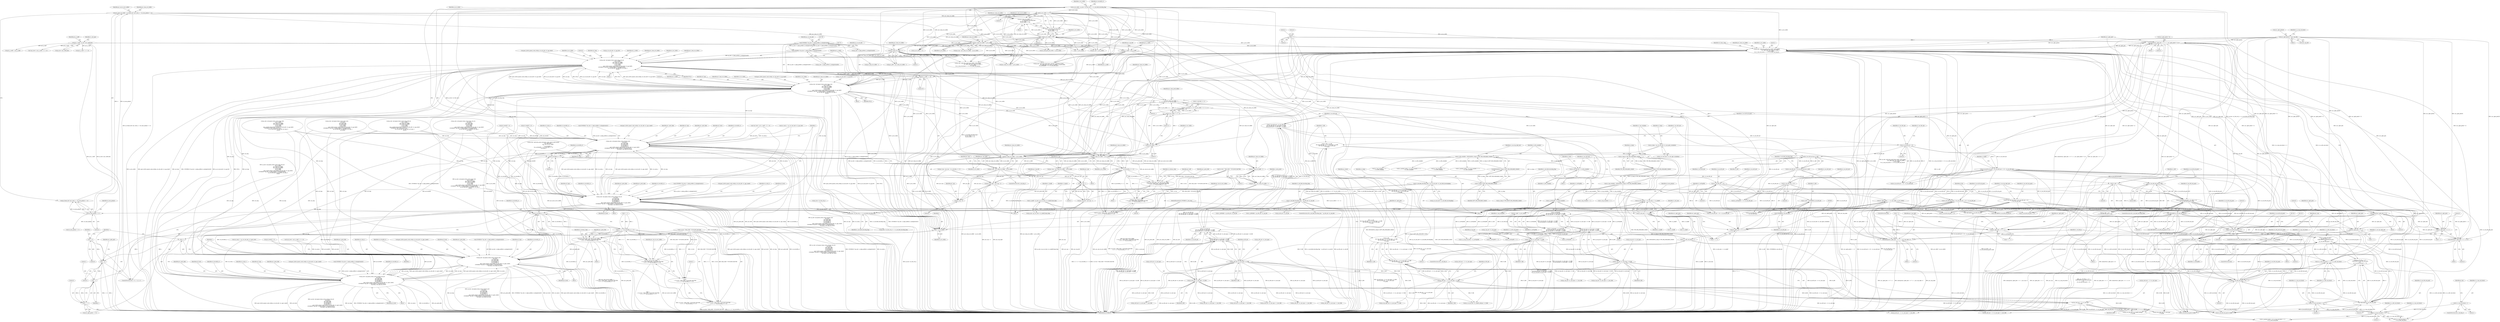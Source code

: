 digraph "0_Android_a583270e1c96d307469c83dc42bd3c5f1b9ef63f@API" {
"1001684" [label="(Call,memset(au1_ngbr_pels + 4 * 2 + 1, au1_ngbr_pels[4 * 2], 4))"];
"1001640" [label="(Call,au1_ngbr_pels[4] = *pu1_top_left)"];
"1001621" [label="(Call,au1_ngbr_pels[4 - 1 - i] = pu1_left[i * ui_rec_width])"];
"1001495" [label="(Call,pu1_left = pu1_luma_rec_buffer - 1)"];
"1001497" [label="(Call,pu1_luma_rec_buffer - 1)"];
"1001777" [label="(Call,pu1_luma_rec_buffer +=\n (u1_sub_blk_x == 3) ? (ui_rec_width << 2) - 12 : 4)"];
"1001783" [label="(Call,(ui_rec_width << 2) - 12)"];
"1001784" [label="(Call,ui_rec_width << 2)"];
"1001720" [label="(Call,ps_dec->pf_iquant_itrans_recon_luma_4x4_dc(\n                                        pi2_y_coeff1,\n                                        pu1_luma_rec_buffer,\n                                        pu1_luma_rec_buffer,\n                                        ui_rec_width,\n                                        ui_rec_width,\n                                        gau2_ih264_iquant_scale_4x4[ps_cur_mb_info->u1_qp_rem6],\n (UWORD16 *)ps_dec->s_high_profile.i2_scalinglist4x4[0],\n                                        ps_cur_mb_info->u1_qp_div6, ai2_tmp, 0,\n                                        NULL))"];
"1001774" [label="(Call,pi2_y_coeff1 += 16)"];
"1001748" [label="(Call,ps_dec->pf_iquant_itrans_recon_luma_4x4(\n                                        pi2_y_coeff1,\n                                        pu1_luma_rec_buffer,\n                                        pu1_luma_rec_buffer,\n                                        ui_rec_width,\n                                        ui_rec_width,\n                                        gau2_ih264_iquant_scale_4x4[ps_cur_mb_info->u1_qp_rem6],\n (UWORD16 *)ps_dec->s_high_profile.i2_scalinglist4x4[0],\n                                        ps_cur_mb_info->u1_qp_div6, ai2_tmp, 0,\n                                        NULL))"];
"1001389" [label="(Call,pi2_y_coeff1 = pi2_y_coeff)"];
"1000779" [label="(Call,pi2_y_coeff = ps_dec->pi2_coeff_data)"];
"1001698" [label="(Call,ps_dec->apf_intra_pred_luma_4x4[i1_intra_pred](\n                            au1_ngbr_pels, pu1_luma_rec_buffer, 1,\n                            ui_rec_width,\n ((u1_is_top_sub_block << 2) | u1_is_left_sub_block)))"];
"1001684" [label="(Call,memset(au1_ngbr_pels + 4 * 2 + 1, au1_ngbr_pels[4 * 2], 4))"];
"1001636" [label="(Call,memset(au1_ngbr_pels, 0, 4))"];
"1001688" [label="(Call,4 * 2)"];
"1001631" [label="(Call,i * ui_rec_width)"];
"1001626" [label="(Call,1 - i)"];
"1001616" [label="(Call,i < 4)"];
"1001619" [label="(Call,i++)"];
"1001613" [label="(Call,i = 0)"];
"1001467" [label="(Call,pu1_luma_rec_buffer - ui_rec_width)"];
"1000665" [label="(Call,pu1_luma_rec_buffer - 1)"];
"1000655" [label="(Call,pu1_luma_rec_buffer - ui_rec_width)"];
"1000590" [label="(Call,pu1_luma_rec_buffer += (\n                            u1_mb_field_decoding_flag ?\n (ui_rec_width >> 1) :\n (ui_rec_width << 4)))"];
"1000594" [label="(Call,ui_rec_width >> 1)"];
"1000568" [label="(Call,ui_rec_width = ps_dec->u2_frm_wd_y << u1_mb_field_decoding_flag)"];
"1000570" [label="(Call,ps_dec->u2_frm_wd_y << u1_mb_field_decoding_flag)"];
"1000366" [label="(Call,u1_mb_field_decoding_flag = ps_cur_mb_info->u1_mb_field_decodingflag)"];
"1000452" [label="(Call,u1_mb_field_decoding_flag ^ ps_left_mb->u1_mb_fld)"];
"1000597" [label="(Call,ui_rec_width << 4)"];
"1000536" [label="(Call,pu1_luma_rec_buffer = ps_frame_buf->pu1_dest_y + (u4_num_pmbair << 4))"];
"1000542" [label="(Call,u4_num_pmbair << 4)"];
"1000361" [label="(Call,u4_num_pmbair = (u1_mb_num >> u1_mbaff))"];
"1000363" [label="(Call,u1_mb_num >> u1_mbaff)"];
"1000242" [label="(MethodParameterIn,UWORD8 u1_mb_num)"];
"1000349" [label="(Call,u1_mbaff = ps_dec->ps_cur_slice->u1_mbaff_frame_flag)"];
"1001482" [label="(Call,pu1_luma_rec_buffer - ui_rec_width)"];
"1001703" [label="(Call,(u1_is_top_sub_block << 2) | u1_is_left_sub_block)"];
"1001704" [label="(Call,u1_is_top_sub_block << 2)"];
"1001519" [label="(Call,u1_is_top_sub_block << 1)"];
"1001020" [label="(Call,u1_is_top_sub_block = uc_useTopMB)"];
"1000285" [label="(Call,uc_useTopMB = u1_top_available)"];
"1000257" [label="(Call,u1_top_available = BOOLEAN(uc_temp & TOP_MB_AVAILABLE_MASK))"];
"1000259" [label="(Call,BOOLEAN(uc_temp & TOP_MB_AVAILABLE_MASK))"];
"1000260" [label="(Call,uc_temp & TOP_MB_AVAILABLE_MASK)"];
"1000251" [label="(Call,uc_temp = ps_cur_mb_info->u1_mb_ngbr_availablity)"];
"1000411" [label="(Call,uc_useTopMB = uc_useTopMB\n && ((ps_top_mb->u1_mb_type != P_MB)\n && (ps_top_mb->u1_mb_type != B_MB)))"];
"1000413" [label="(Call,uc_useTopMB\n && ((ps_top_mb->u1_mb_type != P_MB)\n && (ps_top_mb->u1_mb_type != B_MB)))"];
"1000415" [label="(Call,(ps_top_mb->u1_mb_type != P_MB)\n && (ps_top_mb->u1_mb_type != B_MB))"];
"1000416" [label="(Call,ps_top_mb->u1_mb_type != P_MB)"];
"1000421" [label="(Call,ps_top_mb->u1_mb_type != B_MB)"];
"1001453" [label="(Call,u1_is_top_sub_block = 1)"];
"1001439" [label="(Call,u1_is_left_sub_block =\n (u1_sub_blk_y < 2) ?\n (CHECKBIT(u2_use_left_mb_pack,\n 0)) :\n (u2_use_left_mb_pack >> 8))"];
"1001445" [label="(Call,CHECKBIT(u2_use_left_mb_pack,\n 0))"];
"1001448" [label="(Call,u2_use_left_mb_pack >> 8)"];
"1000494" [label="(Call,u2_use_left_mb_pack = (u2_use_left_mb << 8)\n + (u2_use_left_mb))"];
"1000497" [label="(Call,u2_use_left_mb << 8)"];
"1000477" [label="(Call,u2_use_left_mb = u2_use_left_mb && u1_left)"];
"1000479" [label="(Call,u2_use_left_mb && u1_left)"];
"1000444" [label="(Call,u2_use_left_mb << 8)"];
"1000426" [label="(Call,u2_use_left_mb = u2_use_left_mb\n && ((ps_left_mb->u1_mb_type != P_MB)\n && (ps_left_mb->u1_mb_type != B_MB)))"];
"1000428" [label="(Call,u2_use_left_mb\n && ((ps_left_mb->u1_mb_type != P_MB)\n && (ps_left_mb->u1_mb_type != B_MB)))"];
"1000408" [label="(Call,(UWORD8)u2_use_left_mb)"];
"1000394" [label="(Call,u2_use_left_mb << 8)"];
"1000289" [label="(Call,u2_use_left_mb = u1_left_available)"];
"1000264" [label="(Call,u1_left_available = BOOLEAN(uc_temp & LEFT_MB_AVAILABLE_MASK))"];
"1000266" [label="(Call,BOOLEAN(uc_temp & LEFT_MB_AVAILABLE_MASK))"];
"1000267" [label="(Call,uc_temp & LEFT_MB_AVAILABLE_MASK)"];
"1000430" [label="(Call,(ps_left_mb->u1_mb_type != P_MB)\n && (ps_left_mb->u1_mb_type != B_MB))"];
"1000431" [label="(Call,ps_left_mb->u1_mb_type != P_MB)"];
"1000436" [label="(Call,ps_left_mb->u1_mb_type != B_MB)"];
"1000458" [label="(Call,u1_left = u1_left\n && (((ps_left_mb + 1)->u1_mb_type != P_MB)\n && ((ps_left_mb + 1)->u1_mb_type\n != B_MB)))"];
"1000460" [label="(Call,u1_left\n && (((ps_left_mb + 1)->u1_mb_type != P_MB)\n && ((ps_left_mb + 1)->u1_mb_type\n != B_MB)))"];
"1000406" [label="(Call,u1_left = (UWORD8)u2_use_left_mb)"];
"1000462" [label="(Call,((ps_left_mb + 1)->u1_mb_type != P_MB)\n && ((ps_left_mb + 1)->u1_mb_type\n != B_MB))"];
"1000463" [label="(Call,(ps_left_mb + 1)->u1_mb_type != P_MB)"];
"1000470" [label="(Call,(ps_left_mb + 1)->u1_mb_type\n != B_MB)"];
"1001198" [label="(Call,CHECKBIT(u2_use_left_mb_pack,0))"];
"1000441" [label="(Call,u2_use_left_mb_pack = (u2_use_left_mb << 8) + u2_use_left_mb)"];
"1000391" [label="(Call,u2_use_left_mb_pack = (u2_use_left_mb << 8) + u2_use_left_mb)"];
"1000484" [label="(Call,u2_use_left_mb_pack = (u1_left << 8)\n + (u2_use_left_mb_pack & 0xff))"];
"1000487" [label="(Call,u1_left << 8)"];
"1000490" [label="(Call,u2_use_left_mb_pack & 0xff)"];
"1001238" [label="(Call,u2_use_left_mb_pack >> 8)"];
"1001435" [label="(Call,u1_is_left_sub_block = 1)"];
"1001759" [label="(Call,(UWORD16 *)ps_dec->s_high_profile.i2_scalinglist4x4[0])"];
"1001731" [label="(Call,(UWORD16 *)ps_dec->s_high_profile.i2_scalinglist4x4[0])"];
"1001649" [label="(Call,memcpy(au1_ngbr_pels + 4 + 1, pu1_top, 4))"];
"1001650" [label="(Call,au1_ngbr_pels + 4 + 1)"];
"1001659" [label="(Call,memset(au1_ngbr_pels + 4 + 1, 0, 4))"];
"1001660" [label="(Call,au1_ngbr_pels + 4 + 1)"];
"1001670" [label="(Call,memcpy(au1_ngbr_pels + 4 * 2 + 1, pu1_top_right, 4))"];
"1001671" [label="(Call,au1_ngbr_pels + 4 * 2 + 1)"];
"1001685" [label="(Call,au1_ngbr_pels + 4 * 2 + 1)"];
"1001465" [label="(Call,pu1_top = pu1_luma_rec_buffer - ui_rec_width)"];
"1001485" [label="(Call,pu1_top_right = pu1_top + 4)"];
"1001487" [label="(Call,pu1_top + 4)"];
"1001492" [label="(Call,pu1_top - 1)"];
"1001490" [label="(Call,pu1_top_left = pu1_top - 1)"];
"1001624" [label="(Call,4 - 1 - i)"];
"1001480" [label="(Call,pu1_top = pu1_luma_rec_buffer - ui_rec_width)"];
"1001779" [label="(Call,(u1_sub_blk_x == 3) ? (ui_rec_width << 2) - 12 : 4)"];
"1002917" [label="(Call,ps_dec->pf_iquant_itrans_recon_chroma_4x4(\n                                            pi2_level,\n                                            pu1_pred_sblk,\n                                            pu1_pred_sblk,\n                                            u4_recwidth_cr,\n                                            u4_recwidth_cr,\n                                            gau2_ih264_iquant_scale_4x4[ps_cur_mb_info->u1_qpc_rem6],\n (UWORD16 *)ps_dec->s_high_profile.i2_scalinglist4x4[1],\n                                            u4_scale_u, ai2_tmp, pi2_level))"];
"1002908" [label="(Call,u4_recwidth_cr << 2)"];
"1002904" [label="(Call,(i >> 1) * (u4_recwidth_cr << 2))"];
"1002892" [label="(Call,*pu1_pred_sblk = pu1_mb_cb_rei1_buffer\n + ((i & 0x1) * BLK_SIZE * YUV420SP_FACTOR)\n + (i >> 1) * (u4_recwidth_cr << 2))"];
"1002948" [label="(Call,ps_dec->pf_iquant_itrans_recon_chroma_4x4_dc(\n                                            pi2_level,\n                                            pu1_pred_sblk,\n                                            pu1_pred_sblk,\n                                            u4_recwidth_cr,\n                                            u4_recwidth_cr,\n                                            gau2_ih264_iquant_scale_4x4[ps_cur_mb_info->u1_qpc_rem6],\n (UWORD16 *)ps_dec->s_high_profile.i2_scalinglist4x4[1],\n                                            u4_scale_u, ai2_tmp, pi2_level))"];
"1003019" [label="(Call,u4_recwidth_cr << 2)"];
"1003015" [label="(Call,(i >> 1) * (u4_recwidth_cr << 2))"];
"1003001" [label="(Call,*pu1_pred_sblk = pu1_mb_cb_rei1_buffer + 1\n + ((i & 0x1) * BLK_SIZE * YUV420SP_FACTOR)\n + (i >> 1) * (u4_recwidth_cr << 2))"];
"1003028" [label="(Call,ps_dec->pf_iquant_itrans_recon_chroma_4x4(\n                                            pi2_level,\n                                            pu1_pred_sblk,\n                                            pu1_pred_sblk,\n                                            u4_recwidth_cr,\n                                            u4_recwidth_cr,\n                                            gau2_ih264_iquant_scale_4x4[ps_cur_mb_info->u1_qpcr_rem6],\n (UWORD16 *)ps_dec->s_high_profile.i2_scalinglist4x4[2],\n                                            u4_scale_v, ai2_tmp, pi2_level))"];
"1003059" [label="(Call,ps_dec->pf_iquant_itrans_recon_chroma_4x4_dc(\n                                            pi2_level,\n                                            pu1_pred_sblk,\n                                            pu1_pred_sblk,\n                                            u4_recwidth_cr,\n                                            u4_recwidth_cr,\n                                            gau2_ih264_iquant_scale_4x4[ps_cur_mb_info->u1_qpcr_rem6],\n (UWORD16 *)ps_dec->s_high_profile.i2_scalinglist4x4[2],\n                                            u4_scale_v, ai2_tmp, pi2_level))"];
"1003003" [label="(Call,pu1_mb_cb_rei1_buffer + 1\n + ((i & 0x1) * BLK_SIZE * YUV420SP_FACTOR)\n + (i >> 1) * (u4_recwidth_cr << 2))"];
"1003005" [label="(Call,1\n + ((i & 0x1) * BLK_SIZE * YUV420SP_FACTOR)\n + (i >> 1) * (u4_recwidth_cr << 2))"];
"1003007" [label="(Call,((i & 0x1) * BLK_SIZE * YUV420SP_FACTOR)\n + (i >> 1) * (u4_recwidth_cr << 2))"];
"1002894" [label="(Call,pu1_mb_cb_rei1_buffer\n + ((i & 0x1) * BLK_SIZE * YUV420SP_FACTOR)\n + (i >> 1) * (u4_recwidth_cr << 2))"];
"1002896" [label="(Call,((i & 0x1) * BLK_SIZE * YUV420SP_FACTOR)\n + (i >> 1) * (u4_recwidth_cr << 2))"];
"1000457" [label="(Block,)"];
"1003025" [label="(Identifier,u2_chroma_csbp)"];
"1000429" [label="(Identifier,u2_use_left_mb)"];
"1001780" [label="(Call,u1_sub_blk_x == 3)"];
"1002884" [label="(Call,*pi2_level = pi2_y_coeff + (i << 4))"];
"1001783" [label="(Call,(ui_rec_width << 2) - 12)"];
"1000395" [label="(Identifier,u2_use_left_mb)"];
"1000667" [label="(Literal,1)"];
"1001699" [label="(Identifier,au1_ngbr_pels)"];
"1000521" [label="(Call,ps_cur_mb_info->u1_topleft_mbtype != P_MB)"];
"1000497" [label="(Call,u2_use_left_mb << 8)"];
"1003003" [label="(Call,pu1_mb_cb_rei1_buffer + 1\n + ((i & 0x1) * BLK_SIZE * YUV420SP_FACTOR)\n + (i >> 1) * (u4_recwidth_cr << 2))"];
"1003063" [label="(Identifier,u4_recwidth_cr)"];
"1002522" [label="(Call,ps_dec->pf_iquant_itrans_recon_luma_8x8_dc(\n                                        pi2_y_coeff1,\n                                        pu1_luma_rec_buffer,\n                                        pu1_luma_rec_buffer,\n                                        ui_rec_width,\n                                        ui_rec_width,\n                                        gau1_ih264d_dequant8x8_cavlc[ps_cur_mb_info->u1_qp_rem6],\n (UWORD16 *)pi2_scale_matrix_ptr,\n                                        ps_cur_mb_info->u1_qp_div6, ai2_tmp, 0,\n                                        NULL))"];
"1000478" [label="(Identifier,u2_use_left_mb)"];
"1000290" [label="(Identifier,u2_use_left_mb)"];
"1001479" [label="(Block,)"];
"1001665" [label="(Literal,0)"];
"1001759" [label="(Call,(UWORD16 *)ps_dec->s_high_profile.i2_scalinglist4x4[0])"];
"1000392" [label="(Identifier,u2_use_left_mb_pack)"];
"1000291" [label="(Identifier,u1_left_available)"];
"1001485" [label="(Call,pu1_top_right = pu1_top + 4)"];
"1001487" [label="(Call,pu1_top + 4)"];
"1001623" [label="(Identifier,au1_ngbr_pels)"];
"1001698" [label="(Call,ps_dec->apf_intra_pred_luma_4x4[i1_intra_pred](\n                            au1_ngbr_pels, pu1_luma_rec_buffer, 1,\n                            ui_rec_width,\n ((u1_is_top_sub_block << 2) | u1_is_left_sub_block)))"];
"1000458" [label="(Call,u1_left = u1_left\n && (((ps_left_mb + 1)->u1_mb_type != P_MB)\n && ((ps_left_mb + 1)->u1_mb_type\n != B_MB)))"];
"1000464" [label="(Call,(ps_left_mb + 1)->u1_mb_type)"];
"1001459" [label="(Identifier,ps_dec)"];
"1000447" [label="(Identifier,u2_use_left_mb)"];
"1001439" [label="(Call,u1_is_left_sub_block =\n (u1_sub_blk_y < 2) ?\n (CHECKBIT(u2_use_left_mb_pack,\n 0)) :\n (u2_use_left_mb_pack >> 8))"];
"1000589" [label="(Block,)"];
"1000526" [label="(Call,ps_cur_mb_info->u1_topleft_mbtype\n != B_MB)"];
"1001747" [label="(Block,)"];
"1001631" [label="(Call,i * ui_rec_width)"];
"1002638" [label="(Call,(u1_top_available << 1)\n + u1_left_available)"];
"1000493" [label="(ControlStructure,else)"];
"1001199" [label="(Identifier,u2_use_left_mb_pack)"];
"1001684" [label="(Call,memset(au1_ngbr_pels + 4 * 2 + 1, au1_ngbr_pels[4 * 2], 4))"];
"1003031" [label="(Identifier,pu1_pred_sblk)"];
"1002055" [label="(Call,(ps_left_mb + 1)->u1_mb_type != I_4x4_MB)"];
"1001658" [label="(Block,)"];
"1001679" [label="(Literal,4)"];
"1003062" [label="(Identifier,pu1_pred_sblk)"];
"1001435" [label="(Call,u1_is_left_sub_block = 1)"];
"1001726" [label="(Call,gau2_ih264_iquant_scale_4x4[ps_cur_mb_info->u1_qp_rem6])"];
"1002894" [label="(Call,pu1_mb_cb_rei1_buffer\n + ((i & 0x1) * BLK_SIZE * YUV420SP_FACTOR)\n + (i >> 1) * (u4_recwidth_cr << 2))"];
"1002950" [label="(Identifier,pu1_pred_sblk)"];
"1002897" [label="(Call,(i & 0x1) * BLK_SIZE * YUV420SP_FACTOR)"];
"1000786" [label="(Identifier,u1_mb_type)"];
"1001769" [label="(Identifier,ps_cur_mb_info)"];
"1002938" [label="(Identifier,ai2_tmp)"];
"1002905" [label="(Call,i >> 1)"];
"1000502" [label="(Identifier,u1_use_top_right_mb)"];
"1001449" [label="(Identifier,u2_use_left_mb_pack)"];
"1001710" [label="(Identifier,ui2_luma_csbp)"];
"1000268" [label="(Identifier,uc_temp)"];
"1003254" [label="(MethodReturn,WORD32)"];
"1002947" [label="(Block,)"];
"1002951" [label="(Identifier,pu1_pred_sblk)"];
"1002953" [label="(Identifier,u4_recwidth_cr)"];
"1001652" [label="(Call,4 + 1)"];
"1000414" [label="(Identifier,uc_useTopMB)"];
"1003002" [label="(Identifier,pu1_pred_sblk)"];
"1000552" [label="(Call,u4_num_pmbair << 3)"];
"1000577" [label="(Call,ps_dec->u2_frm_wd_uv << u1_mb_field_decoding_flag)"];
"1001229" [label="(Call,(ps_left_mb + 1)->u1_mb_type != I_4x4_MB)"];
"1001690" [label="(Literal,2)"];
"1001724" [label="(Identifier,ui_rec_width)"];
"1001454" [label="(Identifier,u1_is_top_sub_block)"];
"1001466" [label="(Identifier,pu1_top)"];
"1000252" [label="(Identifier,uc_temp)"];
"1000411" [label="(Call,uc_useTopMB = uc_useTopMB\n && ((ps_top_mb->u1_mb_type != P_MB)\n && (ps_top_mb->u1_mb_type != B_MB)))"];
"1000546" [label="(Identifier,pu1_mb_cb_rei1_buffer)"];
"1001469" [label="(Identifier,ui_rec_width)"];
"1001481" [label="(Identifier,pu1_top)"];
"1001455" [label="(Literal,1)"];
"1000470" [label="(Call,(ps_left_mb + 1)->u1_mb_type\n != B_MB)"];
"1000436" [label="(Call,ps_left_mb->u1_mb_type != B_MB)"];
"1001607" [label="(Block,)"];
"1001518" [label="(Call,(u1_is_top_sub_block << 1)\n + u1_is_left_sub_block)"];
"1000412" [label="(Identifier,uc_useTopMB)"];
"1001493" [label="(Identifier,pu1_top)"];
"1000445" [label="(Identifier,u2_use_left_mb)"];
"1000665" [label="(Call,pu1_luma_rec_buffer - 1)"];
"1001436" [label="(Identifier,u1_is_left_sub_block)"];
"1000490" [label="(Call,u2_use_left_mb_pack & 0xff)"];
"1001450" [label="(Literal,8)"];
"1001633" [label="(Identifier,ui_rec_width)"];
"1002347" [label="(Call,ui_rec_width << 3)"];
"1001772" [label="(Literal,0)"];
"1000260" [label="(Call,uc_temp & TOP_MB_AVAILABLE_MASK)"];
"1003244" [label="(Call,uc_useTopMB << 2)"];
"1000394" [label="(Call,u2_use_left_mb << 8)"];
"1000483" [label="(Identifier,u1_mb_field_decoding_flag)"];
"1000538" [label="(Call,ps_frame_buf->pu1_dest_y + (u4_num_pmbair << 4))"];
"1000799" [label="(Call,u1_top_available << 1)"];
"1000537" [label="(Identifier,pu1_luma_rec_buffer)"];
"1001659" [label="(Call,memset(au1_ngbr_pels + 4 + 1, 0, 4))"];
"1000594" [label="(Call,ui_rec_width >> 1)"];
"1002920" [label="(Identifier,pu1_pred_sblk)"];
"1002970" [label="(Identifier,pi2_level)"];
"1000460" [label="(Call,u1_left\n && (((ps_left_mb + 1)->u1_mb_type != P_MB)\n && ((ps_left_mb + 1)->u1_mb_type\n != B_MB)))"];
"1001661" [label="(Identifier,au1_ngbr_pels)"];
"1000979" [label="(Call,pi2_level[0] != 0)"];
"1000492" [label="(Literal,0xff)"];
"1001628" [label="(Identifier,i)"];
"1001240" [label="(Literal,8)"];
"1002918" [label="(Identifier,pi2_level)"];
"1001720" [label="(Call,ps_dec->pf_iquant_itrans_recon_luma_4x4_dc(\n                                        pi2_y_coeff1,\n                                        pu1_luma_rec_buffer,\n                                        pu1_luma_rec_buffer,\n                                        ui_rec_width,\n                                        ui_rec_width,\n                                        gau2_ih264_iquant_scale_4x4[ps_cur_mb_info->u1_qp_rem6],\n (UWORD16 *)ps_dec->s_high_profile.i2_scalinglist4x4[0],\n                                        ps_cur_mb_info->u1_qp_div6, ai2_tmp, 0,\n                                        NULL))"];
"1001522" [label="(Identifier,u1_is_left_sub_block)"];
"1000511" [label="(Call,ps_top_right_mb->u1_mb_type\n != B_MB)"];
"1001672" [label="(Identifier,au1_ngbr_pels)"];
"1000796" [label="(Call,u1_packed_modes = (u1_top_available << 1)\n + u1_left_available)"];
"1001669" [label="(Block,)"];
"1000452" [label="(Call,u1_mb_field_decoding_flag ^ ps_left_mb->u1_mb_fld)"];
"1002855" [label="(Call,u4_scale_u = ps_cur_mb_info->u1_qpc_div6)"];
"1000287" [label="(Identifier,u1_top_available)"];
"1000592" [label="(Call,u1_mb_field_decoding_flag ?\n (ui_rec_width >> 1) :\n (ui_rec_width << 4))"];
"1002942" [label="(Call,pi2_level[0] != 0)"];
"1001484" [label="(Identifier,ui_rec_width)"];
"1001441" [label="(Call,(u1_sub_blk_y < 2) ?\n (CHECKBIT(u2_use_left_mb_pack,\n 0)) :\n (u2_use_left_mb_pack >> 8))"];
"1000351" [label="(Call,ps_dec->ps_cur_slice->u1_mbaff_frame_flag)"];
"1000499" [label="(Literal,8)"];
"1001825" [label="(Call,u1_is_top_sub_block = uc_useTopMB)"];
"1001700" [label="(Identifier,pu1_luma_rec_buffer)"];
"1001618" [label="(Literal,4)"];
"1001691" [label="(Literal,1)"];
"1002064" [label="(Call,u2_use_left_mb_pack >> 8)"];
"1001130" [label="(Call,ps_left_mb->u1_mb_type != I_4x4_MB)"];
"1002882" [label="(Block,)"];
"1001494" [label="(Literal,1)"];
"1001238" [label="(Call,u2_use_left_mb_pack >> 8)"];
"1002916" [label="(Block,)"];
"1000568" [label="(Call,ui_rec_width = ps_dec->u2_frm_wd_y << u1_mb_field_decoding_flag)"];
"1000425" [label="(Identifier,B_MB)"];
"1001626" [label="(Call,1 - i)"];
"1000363" [label="(Call,u1_mb_num >> u1_mbaff)"];
"1003005" [label="(Call,1\n + ((i & 0x1) * BLK_SIZE * YUV420SP_FACTOR)\n + (i >> 1) * (u4_recwidth_cr << 2))"];
"1002892" [label="(Call,*pu1_pred_sblk = pu1_mb_cb_rei1_buffer\n + ((i & 0x1) * BLK_SIZE * YUV420SP_FACTOR)\n + (i >> 1) * (u4_recwidth_cr << 2))"];
"1001037" [label="(Identifier,ui2_left_pred_buf_width)"];
"1000498" [label="(Identifier,u2_use_left_mb)"];
"1001614" [label="(Identifier,i)"];
"1000420" [label="(Identifier,P_MB)"];
"1002013" [label="(Call,ps_left_mb->u1_mb_type != I_4x4_MB)"];
"1000482" [label="(ControlStructure,if(u1_mb_field_decoding_flag))"];
"1001491" [label="(Identifier,pu1_top_left)"];
"1000481" [label="(Identifier,u1_left)"];
"1001632" [label="(Identifier,i)"];
"1003048" [label="(Identifier,u4_scale_v)"];
"1001744" [label="(Literal,0)"];
"1002908" [label="(Call,u4_recwidth_cr << 2)"];
"1002922" [label="(Identifier,u4_recwidth_cr)"];
"1003081" [label="(Identifier,pi2_level)"];
"1003060" [label="(Identifier,pi2_level)"];
"1000441" [label="(Call,u2_use_left_mb_pack = (u2_use_left_mb << 8) + u2_use_left_mb)"];
"1000657" [label="(Identifier,ui_rec_width)"];
"1000367" [label="(Identifier,u1_mb_field_decoding_flag)"];
"1000491" [label="(Identifier,u2_use_left_mb_pack)"];
"1002959" [label="(Call,(UWORD16 *)ps_dec->s_high_profile.i2_scalinglist4x4[1])"];
"1000476" [label="(Identifier,B_MB)"];
"1001749" [label="(Identifier,pi2_y_coeff1)"];
"1002881" [label="(Identifier,i)"];
"1001440" [label="(Identifier,u1_is_left_sub_block)"];
"1001784" [label="(Call,ui_rec_width << 2)"];
"1001686" [label="(Identifier,au1_ngbr_pels)"];
"1001776" [label="(Literal,16)"];
"1000780" [label="(Identifier,pi2_y_coeff)"];
"1000916" [label="(Call,pi2_y_coeff + (i << 4))"];
"1001613" [label="(Call,i = 0)"];
"1001642" [label="(Identifier,au1_ngbr_pels)"];
"1000985" [label="(Call,ps_dec->pf_iquant_itrans_recon_luma_4x4_dc(\n                                        pi2_level,\n                                        pu1_pred_sblk,\n                                        pu1_pred_sblk,\n                                        ui_rec_width,\n                                        ui_rec_width,\n                                        gau2_ih264_iquant_scale_4x4[ps_cur_mb_info->u1_qp_rem6],\n (UWORD16 *)ps_dec->s_high_profile.i2_scalinglist4x4[0],\n                                        ps_cur_mb_info->u1_qp_div6, ai2_tmp, 1,\n                                        pi2_level))"];
"1000486" [label="(Call,(u1_left << 8)\n + (u2_use_left_mb_pack & 0xff))"];
"1002895" [label="(Identifier,pu1_mb_cb_rei1_buffer)"];
"1003064" [label="(Identifier,u4_recwidth_cr)"];
"1002334" [label="(Call,pu1_luma_rec_buffer - 1)"];
"1003058" [label="(Block,)"];
"1002993" [label="(Call,*pi2_level = pi2_y_coeff + (i << 4))"];
"1002954" [label="(Call,gau2_ih264_iquant_scale_4x4[ps_cur_mb_info->u1_qpc_rem6])"];
"1002937" [label="(Identifier,u4_scale_u)"];
"1001445" [label="(Call,CHECKBIT(u2_use_left_mb_pack,\n 0))"];
"1000544" [label="(Literal,4)"];
"1000257" [label="(Call,u1_top_available = BOOLEAN(uc_temp & TOP_MB_AVAILABLE_MASK))"];
"1003033" [label="(Identifier,u4_recwidth_cr)"];
"1000265" [label="(Identifier,u1_left_available)"];
"1000243" [label="(Block,)"];
"1001190" [label="(Call,ps_left_mb->u1_mb_type != I_4x4_MB)"];
"1001452" [label="(Identifier,u1_sub_blk_y)"];
"1001685" [label="(Call,au1_ngbr_pels + 4 * 2 + 1)"];
"1001638" [label="(Literal,0)"];
"1001483" [label="(Identifier,pu1_luma_rec_buffer)"];
"1001021" [label="(Identifier,u1_is_top_sub_block)"];
"1003027" [label="(Block,)"];
"1001775" [label="(Identifier,pi2_y_coeff1)"];
"1001404" [label="(Block,)"];
"1001624" [label="(Call,4 - 1 - i)"];
"1001707" [label="(Identifier,u1_is_left_sub_block)"];
"1000781" [label="(Call,ps_dec->pi2_coeff_data)"];
"1000391" [label="(Call,u2_use_left_mb_pack = (u2_use_left_mb << 8) + u2_use_left_mb)"];
"1001773" [label="(Identifier,NULL)"];
"1000421" [label="(Call,ps_top_mb->u1_mb_type != B_MB)"];
"1001451" [label="(ControlStructure,if(u1_sub_blk_y))"];
"1001468" [label="(Identifier,pu1_luma_rec_buffer)"];
"1001674" [label="(Call,4 * 2)"];
"1003016" [label="(Call,i >> 1)"];
"1001649" [label="(Call,memcpy(au1_ngbr_pels + 4 + 1, pu1_top, 4))"];
"1000261" [label="(Identifier,uc_temp)"];
"1001706" [label="(Literal,2)"];
"1000798" [label="(Call,(u1_top_available << 1)\n + u1_left_available)"];
"1002990" [label="(Identifier,i)"];
"1001936" [label="(Call,!u1_mbaff)"];
"1003059" [label="(Call,ps_dec->pf_iquant_itrans_recon_chroma_4x4_dc(\n                                            pi2_level,\n                                            pu1_pred_sblk,\n                                            pu1_pred_sblk,\n                                            u4_recwidth_cr,\n                                            u4_recwidth_cr,\n                                            gau2_ih264_iquant_scale_4x4[ps_cur_mb_info->u1_qpcr_rem6],\n (UWORD16 *)ps_dec->s_high_profile.i2_scalinglist4x4[2],\n                                            u4_scale_v, ai2_tmp, pi2_level))"];
"1001777" [label="(Call,pu1_luma_rec_buffer +=\n (u1_sub_blk_x == 3) ? (ui_rec_width << 2) - 12 : 4)"];
"1002921" [label="(Identifier,u4_recwidth_cr)"];
"1001237" [label="(ControlStructure,if(u2_use_left_mb_pack >> 8))"];
"1003004" [label="(Identifier,pu1_mb_cb_rei1_buffer)"];
"1001703" [label="(Call,(u1_is_top_sub_block << 2) | u1_is_left_sub_block)"];
"1000473" [label="(Identifier,ps_left_mb)"];
"1000442" [label="(Identifier,u2_use_left_mb_pack)"];
"1000242" [label="(MethodParameterIn,UWORD8 u1_mb_num)"];
"1000289" [label="(Call,u2_use_left_mb = u1_left_available)"];
"1001788" [label="(Literal,4)"];
"1002928" [label="(Call,(UWORD16 *)ps_dec->s_high_profile.i2_scalinglist4x4[1])"];
"1000500" [label="(Identifier,u2_use_left_mb)"];
"1001467" [label="(Call,pu1_luma_rec_buffer - ui_rec_width)"];
"1001516" [label="(Call,u1_packed_modes = (u1_is_top_sub_block << 1)\n + u1_is_left_sub_block)"];
"1000947" [label="(Call,ps_dec->pf_iquant_itrans_recon_luma_4x4(\n                                        pi2_level,\n                                        pu1_pred_sblk,\n                                        pu1_pred_sblk,\n                                        ui_rec_width,\n                                        ui_rec_width,\n                                        gau2_ih264_iquant_scale_4x4[ps_cur_mb_info->u1_qp_rem6],\n (UWORD16 *)ps_dec->s_high_profile.i2_scalinglist4x4[0],\n                                        ps_cur_mb_info->u1_qp_div6, ai2_tmp, 1,\n                                        pi2_level))"];
"1001771" [label="(Identifier,ai2_tmp)"];
"1001670" [label="(Call,memcpy(au1_ngbr_pels + 4 * 2 + 1, pu1_top_right, 4))"];
"1002306" [label="(Call,u2_use_left_mb_pack >> 8)"];
"1001745" [label="(Identifier,NULL)"];
"1000440" [label="(Identifier,B_MB)"];
"1001490" [label="(Call,pu1_top_left = pu1_top - 1)"];
"1001750" [label="(Identifier,pu1_luma_rec_buffer)"];
"1001520" [label="(Identifier,u1_is_top_sub_block)"];
"1001702" [label="(Identifier,ui_rec_width)"];
"1001656" [label="(Literal,4)"];
"1000656" [label="(Identifier,pu1_luma_rec_buffer)"];
"1001666" [label="(Literal,4)"];
"1000422" [label="(Call,ps_top_mb->u1_mb_type)"];
"1000461" [label="(Identifier,u1_left)"];
"1000413" [label="(Call,uc_useTopMB\n && ((ps_top_mb->u1_mb_type != P_MB)\n && (ps_top_mb->u1_mb_type != B_MB)))"];
"1000779" [label="(Call,pi2_y_coeff = ps_dec->pi2_coeff_data)"];
"1002910" [label="(Literal,2)"];
"1000357" [label="(Identifier,u1_topmb)"];
"1000259" [label="(Call,BOOLEAN(uc_temp & TOP_MB_AVAILABLE_MASK))"];
"1000569" [label="(Identifier,ui_rec_width)"];
"1001692" [label="(Call,au1_ngbr_pels[4 * 2])"];
"1000663" [label="(Call,pu1_yleft = pu1_luma_rec_buffer - 1)"];
"1003079" [label="(Identifier,u4_scale_v)"];
"1000536" [label="(Call,pu1_luma_rec_buffer = ps_frame_buf->pu1_dest_y + (u4_num_pmbair << 4))"];
"1000404" [label="(Block,)"];
"1000410" [label="(Identifier,u2_use_left_mb)"];
"1003050" [label="(Identifier,pi2_level)"];
"1001640" [label="(Call,au1_ngbr_pels[4] = *pu1_top_left)"];
"1001785" [label="(Identifier,ui_rec_width)"];
"1000407" [label="(Identifier,u1_left)"];
"1002968" [label="(Identifier,u4_scale_u)"];
"1000423" [label="(Identifier,ps_top_mb)"];
"1002841" [label="(Call,ps_dec->apf_intra_pred_chroma[u1_intra_chrom_pred_mode](\n                                pu1_ngbr_pels,\n                                pu1_mb_cb_rei1_buffer,\n 1,\n                                u4_recwidth_cr,\n ((uc_useTopMB << 2) | (use_left2 << 4)\n | use_left1)))"];
"1001731" [label="(Call,(UWORD16 *)ps_dec->s_high_profile.i2_scalinglist4x4[0])"];
"1001635" [label="(Block,)"];
"1003021" [label="(Literal,2)"];
"1000368" [label="(Call,ps_cur_mb_info->u1_mb_field_decodingflag)"];
"1003097" [label="(Call,u2_use_left_mb_pack & 0x0ff)"];
"1001200" [label="(Literal,0)"];
"1002949" [label="(Identifier,pi2_level)"];
"1001621" [label="(Call,au1_ngbr_pels[4 - 1 - i] = pu1_left[i * ui_rec_width])"];
"1000361" [label="(Call,u4_num_pmbair = (u1_mb_num >> u1_mbaff))"];
"1001688" [label="(Call,4 * 2)"];
"1001239" [label="(Identifier,u2_use_left_mb_pack)"];
"1001020" [label="(Call,u1_is_top_sub_block = uc_useTopMB)"];
"1001197" [label="(Call,CHECKBIT(u2_use_left_mb_pack,0) == 0)"];
"1002969" [label="(Identifier,ai2_tmp)"];
"1000366" [label="(Call,u1_mb_field_decoding_flag = ps_cur_mb_info->u1_mb_field_decodingflag)"];
"1000655" [label="(Call,pu1_luma_rec_buffer - ui_rec_width)"];
"1001465" [label="(Call,pu1_top = pu1_luma_rec_buffer - ui_rec_width)"];
"1001521" [label="(Literal,1)"];
"1001448" [label="(Call,u2_use_left_mb_pack >> 8)"];
"1001022" [label="(Identifier,uc_useTopMB)"];
"1001673" [label="(Call,4 * 2 + 1)"];
"1000597" [label="(Call,ui_rec_width << 4)"];
"1003019" [label="(Call,u4_recwidth_cr << 2)"];
"1003008" [label="(Call,(i & 0x1) * BLK_SIZE * YUV420SP_FACTOR)"];
"1000431" [label="(Call,ps_left_mb->u1_mb_type != P_MB)"];
"1001625" [label="(Literal,4)"];
"1001389" [label="(Call,pi2_y_coeff1 = pi2_y_coeff)"];
"1001752" [label="(Identifier,ui_rec_width)"];
"1003034" [label="(Call,gau2_ih264_iquant_scale_4x4[ps_cur_mb_info->u1_qpcr_rem6])"];
"1001453" [label="(Call,u1_is_top_sub_block = 1)"];
"1000372" [label="(Identifier,ps_curmb)"];
"1000274" [label="(Call,uc_temp & TOP_RIGHT_MB_AVAILABLE_MASK)"];
"1001368" [label="(Call,ps_left_mb->u1_mb_type != I_4x4_MB)"];
"1000443" [label="(Call,(u2_use_left_mb << 8) + u2_use_left_mb)"];
"1000446" [label="(Literal,8)"];
"1000485" [label="(Identifier,u2_use_left_mb_pack)"];
"1002488" [label="(Call,ps_dec->apf_intra_pred_luma_8x8[i1_intra_pred](\n                                    au1_ngbr_pels, pu1_luma_rec_buffer, 1,\n                                    ui_rec_width,\n ((u1_is_top_sub_block << 2) | u1_is_left_sub_block)))"];
"1002860" [label="(Call,u4_scale_v = ps_cur_mb_info->u1_qpcr_div6)"];
"1003080" [label="(Identifier,ai2_tmp)"];
"1001438" [label="(ControlStructure,else)"];
"1000262" [label="(Identifier,TOP_MB_AVAILABLE_MASK)"];
"1001480" [label="(Call,pu1_top = pu1_luma_rec_buffer - ui_rec_width)"];
"1001499" [label="(Literal,1)"];
"1001447" [label="(Literal,0)"];
"1001488" [label="(Identifier,pu1_top)"];
"1002896" [label="(Call,((i & 0x1) * BLK_SIZE * YUV420SP_FACTOR)\n + (i >> 1) * (u4_recwidth_cr << 2))"];
"1001743" [label="(Identifier,ai2_tmp)"];
"1000495" [label="(Identifier,u2_use_left_mb_pack)"];
"1000653" [label="(Call,puc_top = pu1_luma_rec_buffer - ui_rec_width)"];
"1000349" [label="(Call,u1_mbaff = ps_dec->ps_cur_slice->u1_mbaff_frame_flag)"];
"1001662" [label="(Call,4 + 1)"];
"1000469" [label="(Identifier,P_MB)"];
"1001497" [label="(Call,pu1_luma_rec_buffer - 1)"];
"1002893" [label="(Identifier,pu1_pred_sblk)"];
"1001486" [label="(Identifier,pu1_top_right)"];
"1000598" [label="(Identifier,ui_rec_width)"];
"1000269" [label="(Identifier,LEFT_MB_AVAILABLE_MASK)"];
"1000438" [label="(Identifier,ps_left_mb)"];
"1001647" [label="(Identifier,u1_is_top_sub_block)"];
"1002904" [label="(Call,(i >> 1) * (u4_recwidth_cr << 2))"];
"1002914" [label="(Identifier,u2_chroma_csbp)"];
"1000489" [label="(Literal,8)"];
"1001620" [label="(Identifier,i)"];
"1001492" [label="(Call,pu1_top - 1)"];
"1002909" [label="(Identifier,u4_recwidth_cr)"];
"1001641" [label="(Call,au1_ngbr_pels[4])"];
"1002948" [label="(Call,ps_dec->pf_iquant_itrans_recon_chroma_4x4_dc(\n                                            pi2_level,\n                                            pu1_pred_sblk,\n                                            pu1_pred_sblk,\n                                            u4_recwidth_cr,\n                                            u4_recwidth_cr,\n                                            gau2_ih264_iquant_scale_4x4[ps_cur_mb_info->u1_qpc_rem6],\n (UWORD16 *)ps_dec->s_high_profile.i2_scalinglist4x4[1],\n                                            u4_scale_u, ai2_tmp, pi2_level))"];
"1000895" [label="(Call,(uc_useTopMB << 2) | u2_use_left_mb)"];
"1002952" [label="(Identifier,u4_recwidth_cr)"];
"1001501" [label="(Identifier,i1_intra_pred)"];
"1000591" [label="(Identifier,pu1_luma_rec_buffer)"];
"1000596" [label="(Literal,1)"];
"1000396" [label="(Literal,8)"];
"1001740" [label="(Call,ps_cur_mb_info->u1_qp_div6)"];
"1001446" [label="(Identifier,u2_use_left_mb_pack)"];
"1002303" [label="(Call,CHECKBIT(u2_use_left_mb_pack,\n 0))"];
"1000487" [label="(Call,u1_left << 8)"];
"1001683" [label="(Block,)"];
"1002197" [label="(Call,ps_left_mb->u1_mb_type != I_4x4_MB)"];
"1000480" [label="(Identifier,u2_use_left_mb)"];
"1001697" [label="(Literal,4)"];
"1000576" [label="(Identifier,u4_recwidth_cr)"];
"1000484" [label="(Call,u2_use_left_mb_pack = (u1_left << 8)\n + (u2_use_left_mb_pack & 0xff))"];
"1003061" [label="(Identifier,pu1_pred_sblk)"];
"1003029" [label="(Identifier,pi2_level)"];
"1000570" [label="(Call,ps_dec->u2_frm_wd_y << u1_mb_field_decoding_flag)"];
"1001774" [label="(Call,pi2_y_coeff1 += 16)"];
"1002923" [label="(Call,gau2_ih264_iquant_scale_4x4[ps_cur_mb_info->u1_qpc_rem6])"];
"1001393" [label="(Identifier,pu1_top_left)"];
"1003030" [label="(Identifier,pu1_pred_sblk)"];
"1001482" [label="(Call,pu1_luma_rec_buffer - ui_rec_width)"];
"1001648" [label="(Block,)"];
"1000542" [label="(Call,u4_num_pmbair << 4)"];
"1003039" [label="(Call,(UWORD16 *)ps_dec->s_high_profile.i2_scalinglist4x4[2])"];
"1001891" [label="(Call,ps_top_mb->u1_mb_type == I_4x4_MB)"];
"1001655" [label="(Identifier,pu1_top)"];
"1002021" [label="(Call,CHECKBIT(u2_use_left_mb_pack,0))"];
"1003020" [label="(Identifier,u4_recwidth_cr)"];
"1000397" [label="(Identifier,u2_use_left_mb)"];
"1001786" [label="(Literal,2)"];
"1000543" [label="(Identifier,u4_num_pmbair)"];
"1001943" [label="(Call,ps_left_mb->u1_mb_type != I_4x4_MB)"];
"1000463" [label="(Call,(ps_left_mb + 1)->u1_mb_type != P_MB)"];
"1001721" [label="(Identifier,pi2_y_coeff1)"];
"1000595" [label="(Identifier,ui_rec_width)"];
"1002317" [label="(Call,pu1_luma_rec_buffer - ui_rec_width)"];
"1001723" [label="(Identifier,pu1_luma_rec_buffer)"];
"1002544" [label="(Call,ps_dec->pf_iquant_itrans_recon_luma_8x8(\n                                        pi2_y_coeff1,\n                                        pu1_luma_rec_buffer,\n                                        pu1_luma_rec_buffer,\n                                        ui_rec_width,\n                                        ui_rec_width,\n                                        gau1_ih264d_dequant8x8_cavlc[ps_cur_mb_info->u1_qp_rem6],\n (UWORD16 *)pi2_scale_matrix_ptr,\n                                        ps_cur_mb_info->u1_qp_div6, ai2_tmp, 0,\n                                        NULL))"];
"1000272" [label="(Identifier,u1_use_top_right_mb)"];
"1001495" [label="(Call,pu1_left = pu1_luma_rec_buffer - 1)"];
"1002337" [label="(Call,ui2_left_pred_buf_width = ui_rec_width)"];
"1002700" [label="(Call,u2_use_left_mb_pack & 0x0ff)"];
"1001748" [label="(Call,ps_dec->pf_iquant_itrans_recon_luma_4x4(\n                                        pi2_y_coeff1,\n                                        pu1_luma_rec_buffer,\n                                        pu1_luma_rec_buffer,\n                                        ui_rec_width,\n                                        ui_rec_width,\n                                        gau2_ih264_iquant_scale_4x4[ps_cur_mb_info->u1_qp_rem6],\n (UWORD16 *)ps_dec->s_high_profile.i2_scalinglist4x4[0],\n                                        ps_cur_mb_info->u1_qp_div6, ai2_tmp, 0,\n                                        NULL))"];
"1001719" [label="(Block,)"];
"1001704" [label="(Call,u1_is_top_sub_block << 2)"];
"1000350" [label="(Identifier,u1_mbaff)"];
"1001787" [label="(Literal,12)"];
"1001615" [label="(Literal,0)"];
"1003065" [label="(Call,gau2_ih264_iquant_scale_4x4[ps_cur_mb_info->u1_qpcr_rem6])"];
"1000251" [label="(Call,uc_temp = ps_cur_mb_info->u1_mb_ngbr_availablity)"];
"1000488" [label="(Identifier,u1_left)"];
"1001687" [label="(Call,4 * 2 + 1)"];
"1001519" [label="(Call,u1_is_top_sub_block << 1)"];
"1001086" [label="(Call,ps_top_mb->u1_mb_type == I_4x4_MB)"];
"1000571" [label="(Call,ps_dec->u2_frm_wd_y)"];
"1001761" [label="(Call,ps_dec->s_high_profile.i2_scalinglist4x4[0])"];
"1002220" [label="(Call,pi2_y_coeff1 = pi2_y_coeff)"];
"1001433" [label="(ControlStructure,if(u1_sub_blk_x))"];
"1002991" [label="(Block,)"];
"1003006" [label="(Literal,1)"];
"1000451" [label="(ControlStructure,if(u1_mb_field_decoding_flag ^ ps_left_mb->u1_mb_fld))"];
"1000401" [label="(Identifier,ps_dec)"];
"1000253" [label="(Call,ps_cur_mb_info->u1_mb_ngbr_availablity)"];
"1000496" [label="(Call,(u2_use_left_mb << 8)\n + (u2_use_left_mb))"];
"1000599" [label="(Literal,4)"];
"1000432" [label="(Call,ps_left_mb->u1_mb_type)"];
"1001725" [label="(Identifier,ui_rec_width)"];
"1000477" [label="(Call,u2_use_left_mb = u2_use_left_mb && u1_left)"];
"1001616" [label="(Call,i < 4)"];
"1000437" [label="(Call,ps_left_mb->u1_mb_type)"];
"1001463" [label="(ControlStructure,if(u1_sub_blk_y))"];
"1000444" [label="(Call,u2_use_left_mb << 8)"];
"1000590" [label="(Call,pu1_luma_rec_buffer += (\n                            u1_mb_field_decoding_flag ?\n (ui_rec_width >> 1) :\n (ui_rec_width << 4)))"];
"1000267" [label="(Call,uc_temp & LEFT_MB_AVAILABLE_MASK)"];
"1000285" [label="(Call,uc_useTopMB = u1_top_available)"];
"1002639" [label="(Call,u1_top_available << 1)"];
"1003007" [label="(Call,((i & 0x1) * BLK_SIZE * YUV420SP_FACTOR)\n + (i >> 1) * (u4_recwidth_cr << 2))"];
"1003001" [label="(Call,*pu1_pred_sblk = pu1_mb_cb_rei1_buffer + 1\n + ((i & 0x1) * BLK_SIZE * YUV420SP_FACTOR)\n + (i >> 1) * (u4_recwidth_cr << 2))"];
"1000854" [label="(Call,i * ui_rec_width)"];
"1000494" [label="(Call,u2_use_left_mb_pack = (u2_use_left_mb << 8)\n + (u2_use_left_mb))"];
"1001489" [label="(Literal,4)"];
"1000462" [label="(Call,((ps_left_mb + 1)->u1_mb_type != P_MB)\n && ((ps_left_mb + 1)->u1_mb_type\n != B_MB))"];
"1001391" [label="(Identifier,pi2_y_coeff)"];
"1002939" [label="(Identifier,pi2_level)"];
"1002917" [label="(Call,ps_dec->pf_iquant_itrans_recon_chroma_4x4(\n                                            pi2_level,\n                                            pu1_pred_sblk,\n                                            pu1_pred_sblk,\n                                            u4_recwidth_cr,\n                                            u4_recwidth_cr,\n                                            gau2_ih264_iquant_scale_4x4[ps_cur_mb_info->u1_qpc_rem6],\n (UWORD16 *)ps_dec->s_high_profile.i2_scalinglist4x4[1],\n                                            u4_scale_u, ai2_tmp, pi2_level))"];
"1001639" [label="(Literal,4)"];
"1001701" [label="(Literal,1)"];
"1000896" [label="(Call,uc_useTopMB << 2)"];
"1001437" [label="(Literal,1)"];
"1001198" [label="(Call,CHECKBIT(u2_use_left_mb_pack,0))"];
"1000393" [label="(Call,(u2_use_left_mb << 8) + u2_use_left_mb)"];
"1001790" [label="(Identifier,pu1_luma_pred_buffer)"];
"1000601" [label="(Identifier,pu1_mb_cb_rei1_buffer)"];
"1000417" [label="(Call,ps_top_mb->u1_mb_type)"];
"1000430" [label="(Call,(ps_left_mb->u1_mb_type != P_MB)\n && (ps_left_mb->u1_mb_type != B_MB))"];
"1000415" [label="(Call,(ps_top_mb->u1_mb_type != P_MB)\n && (ps_top_mb->u1_mb_type != B_MB))"];
"1001754" [label="(Call,gau2_ih264_iquant_scale_4x4[ps_cur_mb_info->u1_qp_rem6])"];
"1000479" [label="(Call,u2_use_left_mb && u1_left)"];
"1001779" [label="(Call,(u1_sub_blk_x == 3) ? (ui_rec_width << 2) - 12 : 4)"];
"1001650" [label="(Call,au1_ngbr_pels + 4 + 1)"];
"1003028" [label="(Call,ps_dec->pf_iquant_itrans_recon_chroma_4x4(\n                                            pi2_level,\n                                            pu1_pred_sblk,\n                                            pu1_pred_sblk,\n                                            u4_recwidth_cr,\n                                            u4_recwidth_cr,\n                                            gau2_ih264_iquant_scale_4x4[ps_cur_mb_info->u1_qpcr_rem6],\n (UWORD16 *)ps_dec->s_high_profile.i2_scalinglist4x4[2],\n                                            u4_scale_v, ai2_tmp, pi2_level))"];
"1001017" [label="(Block,)"];
"1000416" [label="(Call,ps_top_mb->u1_mb_type != P_MB)"];
"1002363" [label="(Call,pu1_left - ui_rec_width)"];
"1000362" [label="(Identifier,u4_num_pmbair)"];
"1000666" [label="(Identifier,pu1_luma_rec_buffer)"];
"1001612" [label="(ControlStructure,for(i = 0; i < 4; i++))"];
"1001636" [label="(Call,memset(au1_ngbr_pels, 0, 4))"];
"1000506" [label="(Call,ps_top_right_mb->u1_mb_type != P_MB)"];
"1001753" [label="(Identifier,ui_rec_width)"];
"1000408" [label="(Call,(UWORD8)u2_use_left_mb)"];
"1000427" [label="(Identifier,u2_use_left_mb)"];
"1000471" [label="(Call,(ps_left_mb + 1)->u1_mb_type)"];
"1000454" [label="(Call,ps_left_mb->u1_mb_fld)"];
"1001651" [label="(Identifier,au1_ngbr_pels)"];
"1001123" [label="(Call,!u1_mbaff)"];
"1001498" [label="(Identifier,pu1_luma_rec_buffer)"];
"1001390" [label="(Identifier,pi2_y_coeff1)"];
"1000449" [label="(Identifier,u1_mbaff)"];
"1001660" [label="(Call,au1_ngbr_pels + 4 + 1)"];
"1001617" [label="(Identifier,i)"];
"1001161" [label="(Call,u1_leftMbfld = ps_left_mb->u1_mb_fld)"];
"1000890" [label="(Call,ps_dec->apf_intra_pred_luma_16x16[u1_intrapred_mode](\n                            au1_ngbr_pels, pu1_luma_rec_buffer, 1, ui_rec_width,\n ((uc_useTopMB << 2) | u2_use_left_mb)))"];
"1001201" [label="(Literal,0)"];
"1000914" [label="(Call,*pi2_level = pi2_y_coeff + (i << 4))"];
"1000286" [label="(Identifier,uc_useTopMB)"];
"1002919" [label="(Identifier,pu1_pred_sblk)"];
"1001637" [label="(Identifier,au1_ngbr_pels)"];
"1000574" [label="(Identifier,u1_mb_field_decoding_flag)"];
"1001705" [label="(Identifier,u1_is_top_sub_block)"];
"1001668" [label="(Identifier,u1_use_top_right_mb)"];
"1001627" [label="(Literal,1)"];
"1001778" [label="(Identifier,pu1_luma_rec_buffer)"];
"1000459" [label="(Identifier,u1_left)"];
"1001622" [label="(Call,au1_ngbr_pels[4 - 1 - i])"];
"1003049" [label="(Identifier,ai2_tmp)"];
"1001689" [label="(Literal,4)"];
"1000365" [label="(Identifier,u1_mbaff)"];
"1000426" [label="(Call,u2_use_left_mb = u2_use_left_mb\n && ((ps_left_mb->u1_mb_type != P_MB)\n && (ps_left_mb->u1_mb_type != B_MB)))"];
"1000302" [label="(Identifier,u2_mbx)"];
"1001471" [label="(Call,pu1_top = puc_top + (u1_sub_blk_x << 2))"];
"1000364" [label="(Identifier,u1_mb_num)"];
"1000453" [label="(Identifier,u1_mb_field_decoding_flag)"];
"1002847" [label="(Call,uc_useTopMB << 2)"];
"1003070" [label="(Call,(UWORD16 *)ps_dec->s_high_profile.i2_scalinglist4x4[2])"];
"1001741" [label="(Identifier,ps_cur_mb_info)"];
"1000406" [label="(Call,u1_left = (UWORD8)u2_use_left_mb)"];
"1001733" [label="(Call,ps_dec->s_high_profile.i2_scalinglist4x4[0])"];
"1001722" [label="(Identifier,pu1_luma_rec_buffer)"];
"1000435" [label="(Identifier,P_MB)"];
"1001496" [label="(Identifier,pu1_left)"];
"1001678" [label="(Identifier,pu1_top_right)"];
"1000264" [label="(Call,u1_left_available = BOOLEAN(uc_temp & LEFT_MB_AVAILABLE_MASK))"];
"1001644" [label="(Call,*pu1_top_left)"];
"1000258" [label="(Identifier,u1_top_available)"];
"1000428" [label="(Call,u2_use_left_mb\n && ((ps_left_mb->u1_mb_type != P_MB)\n && (ps_left_mb->u1_mb_type != B_MB)))"];
"1003032" [label="(Identifier,u4_recwidth_cr)"];
"1001975" [label="(Call,u1_leftMbfld = ps_left_mb->u1_mb_fld)"];
"1001693" [label="(Identifier,au1_ngbr_pels)"];
"1001671" [label="(Call,au1_ngbr_pels + 4 * 2 + 1)"];
"1003015" [label="(Call,(i >> 1) * (u4_recwidth_cr << 2))"];
"1001629" [label="(Call,pu1_left[i * ui_rec_width])"];
"1003053" [label="(Call,pi2_level[0] != 0)"];
"1000266" [label="(Call,BOOLEAN(uc_temp & LEFT_MB_AVAILABLE_MASK))"];
"1002636" [label="(Call,u1_packed_modes = (u1_top_available << 1)\n + u1_left_available)"];
"1001619" [label="(Call,i++)"];
"1001751" [label="(Identifier,pu1_luma_rec_buffer)"];
"1001768" [label="(Call,ps_cur_mb_info->u1_qp_div6)"];
"1001684" -> "1001683"  [label="AST: "];
"1001684" -> "1001697"  [label="CFG: "];
"1001685" -> "1001684"  [label="AST: "];
"1001692" -> "1001684"  [label="AST: "];
"1001697" -> "1001684"  [label="AST: "];
"1001699" -> "1001684"  [label="CFG: "];
"1001684" -> "1003254"  [label="DDG: memset(au1_ngbr_pels + 4 * 2 + 1, au1_ngbr_pels[4 * 2], 4)"];
"1001684" -> "1003254"  [label="DDG: au1_ngbr_pels + 4 * 2 + 1"];
"1001684" -> "1003254"  [label="DDG: au1_ngbr_pels[4 * 2]"];
"1001684" -> "1001636"  [label="DDG: au1_ngbr_pels[4 * 2]"];
"1001684" -> "1001649"  [label="DDG: au1_ngbr_pels[4 * 2]"];
"1001684" -> "1001650"  [label="DDG: au1_ngbr_pels[4 * 2]"];
"1001684" -> "1001659"  [label="DDG: au1_ngbr_pels[4 * 2]"];
"1001684" -> "1001660"  [label="DDG: au1_ngbr_pels[4 * 2]"];
"1001684" -> "1001670"  [label="DDG: au1_ngbr_pels[4 * 2]"];
"1001684" -> "1001671"  [label="DDG: au1_ngbr_pels[4 * 2]"];
"1001640" -> "1001684"  [label="DDG: au1_ngbr_pels[4]"];
"1001621" -> "1001684"  [label="DDG: au1_ngbr_pels[4 - 1 - i]"];
"1001698" -> "1001684"  [label="DDG: au1_ngbr_pels"];
"1001636" -> "1001684"  [label="DDG: au1_ngbr_pels"];
"1001688" -> "1001684"  [label="DDG: 4"];
"1001688" -> "1001684"  [label="DDG: 2"];
"1001684" -> "1001685"  [label="DDG: au1_ngbr_pels[4 * 2]"];
"1001684" -> "1001698"  [label="DDG: au1_ngbr_pels[4 * 2]"];
"1001640" -> "1001607"  [label="AST: "];
"1001640" -> "1001644"  [label="CFG: "];
"1001641" -> "1001640"  [label="AST: "];
"1001644" -> "1001640"  [label="AST: "];
"1001647" -> "1001640"  [label="CFG: "];
"1001640" -> "1003254"  [label="DDG: *pu1_top_left"];
"1001640" -> "1003254"  [label="DDG: au1_ngbr_pels[4]"];
"1001640" -> "1001636"  [label="DDG: au1_ngbr_pels[4]"];
"1001640" -> "1001649"  [label="DDG: au1_ngbr_pels[4]"];
"1001640" -> "1001650"  [label="DDG: au1_ngbr_pels[4]"];
"1001640" -> "1001659"  [label="DDG: au1_ngbr_pels[4]"];
"1001640" -> "1001660"  [label="DDG: au1_ngbr_pels[4]"];
"1001640" -> "1001670"  [label="DDG: au1_ngbr_pels[4]"];
"1001640" -> "1001671"  [label="DDG: au1_ngbr_pels[4]"];
"1001640" -> "1001685"  [label="DDG: au1_ngbr_pels[4]"];
"1001640" -> "1001698"  [label="DDG: au1_ngbr_pels[4]"];
"1001621" -> "1001612"  [label="AST: "];
"1001621" -> "1001629"  [label="CFG: "];
"1001622" -> "1001621"  [label="AST: "];
"1001629" -> "1001621"  [label="AST: "];
"1001620" -> "1001621"  [label="CFG: "];
"1001621" -> "1003254"  [label="DDG: au1_ngbr_pels[4 - 1 - i]"];
"1001621" -> "1003254"  [label="DDG: pu1_left[i * ui_rec_width]"];
"1001495" -> "1001621"  [label="DDG: pu1_left"];
"1001621" -> "1001636"  [label="DDG: au1_ngbr_pels[4 - 1 - i]"];
"1001621" -> "1001649"  [label="DDG: au1_ngbr_pels[4 - 1 - i]"];
"1001621" -> "1001650"  [label="DDG: au1_ngbr_pels[4 - 1 - i]"];
"1001621" -> "1001659"  [label="DDG: au1_ngbr_pels[4 - 1 - i]"];
"1001621" -> "1001660"  [label="DDG: au1_ngbr_pels[4 - 1 - i]"];
"1001621" -> "1001670"  [label="DDG: au1_ngbr_pels[4 - 1 - i]"];
"1001621" -> "1001671"  [label="DDG: au1_ngbr_pels[4 - 1 - i]"];
"1001621" -> "1001685"  [label="DDG: au1_ngbr_pels[4 - 1 - i]"];
"1001621" -> "1001698"  [label="DDG: au1_ngbr_pels[4 - 1 - i]"];
"1001495" -> "1001404"  [label="AST: "];
"1001495" -> "1001497"  [label="CFG: "];
"1001496" -> "1001495"  [label="AST: "];
"1001497" -> "1001495"  [label="AST: "];
"1001501" -> "1001495"  [label="CFG: "];
"1001495" -> "1003254"  [label="DDG: pu1_luma_rec_buffer - 1"];
"1001495" -> "1003254"  [label="DDG: pu1_left"];
"1001497" -> "1001495"  [label="DDG: pu1_luma_rec_buffer"];
"1001497" -> "1001495"  [label="DDG: 1"];
"1001497" -> "1001499"  [label="CFG: "];
"1001498" -> "1001497"  [label="AST: "];
"1001499" -> "1001497"  [label="AST: "];
"1001777" -> "1001497"  [label="DDG: pu1_luma_rec_buffer"];
"1001482" -> "1001497"  [label="DDG: pu1_luma_rec_buffer"];
"1001467" -> "1001497"  [label="DDG: pu1_luma_rec_buffer"];
"1000665" -> "1001497"  [label="DDG: pu1_luma_rec_buffer"];
"1001497" -> "1001698"  [label="DDG: pu1_luma_rec_buffer"];
"1001777" -> "1001404"  [label="AST: "];
"1001777" -> "1001779"  [label="CFG: "];
"1001778" -> "1001777"  [label="AST: "];
"1001779" -> "1001777"  [label="AST: "];
"1001790" -> "1001777"  [label="CFG: "];
"1001777" -> "1003254"  [label="DDG: pu1_luma_rec_buffer"];
"1001777" -> "1003254"  [label="DDG: (u1_sub_blk_x == 3) ? (ui_rec_width << 2) - 12 : 4"];
"1001777" -> "1001467"  [label="DDG: pu1_luma_rec_buffer"];
"1001777" -> "1001482"  [label="DDG: pu1_luma_rec_buffer"];
"1001783" -> "1001777"  [label="DDG: ui_rec_width << 2"];
"1001783" -> "1001777"  [label="DDG: 12"];
"1001698" -> "1001777"  [label="DDG: pu1_luma_rec_buffer"];
"1001720" -> "1001777"  [label="DDG: pu1_luma_rec_buffer"];
"1001748" -> "1001777"  [label="DDG: pu1_luma_rec_buffer"];
"1001783" -> "1001779"  [label="AST: "];
"1001783" -> "1001787"  [label="CFG: "];
"1001784" -> "1001783"  [label="AST: "];
"1001787" -> "1001783"  [label="AST: "];
"1001779" -> "1001783"  [label="CFG: "];
"1001783" -> "1003254"  [label="DDG: ui_rec_width << 2"];
"1001783" -> "1001779"  [label="DDG: ui_rec_width << 2"];
"1001783" -> "1001779"  [label="DDG: 12"];
"1001784" -> "1001783"  [label="DDG: ui_rec_width"];
"1001784" -> "1001783"  [label="DDG: 2"];
"1001784" -> "1001786"  [label="CFG: "];
"1001785" -> "1001784"  [label="AST: "];
"1001786" -> "1001784"  [label="AST: "];
"1001787" -> "1001784"  [label="CFG: "];
"1001784" -> "1003254"  [label="DDG: ui_rec_width"];
"1001784" -> "1001467"  [label="DDG: ui_rec_width"];
"1001784" -> "1001482"  [label="DDG: ui_rec_width"];
"1001784" -> "1001631"  [label="DDG: ui_rec_width"];
"1001784" -> "1001698"  [label="DDG: ui_rec_width"];
"1001720" -> "1001784"  [label="DDG: ui_rec_width"];
"1001748" -> "1001784"  [label="DDG: ui_rec_width"];
"1001698" -> "1001784"  [label="DDG: ui_rec_width"];
"1001720" -> "1001719"  [label="AST: "];
"1001720" -> "1001745"  [label="CFG: "];
"1001721" -> "1001720"  [label="AST: "];
"1001722" -> "1001720"  [label="AST: "];
"1001723" -> "1001720"  [label="AST: "];
"1001724" -> "1001720"  [label="AST: "];
"1001725" -> "1001720"  [label="AST: "];
"1001726" -> "1001720"  [label="AST: "];
"1001731" -> "1001720"  [label="AST: "];
"1001740" -> "1001720"  [label="AST: "];
"1001743" -> "1001720"  [label="AST: "];
"1001744" -> "1001720"  [label="AST: "];
"1001745" -> "1001720"  [label="AST: "];
"1001775" -> "1001720"  [label="CFG: "];
"1001720" -> "1003254"  [label="DDG: ui_rec_width"];
"1001720" -> "1003254"  [label="DDG: gau2_ih264_iquant_scale_4x4[ps_cur_mb_info->u1_qp_rem6]"];
"1001720" -> "1003254"  [label="DDG: ai2_tmp"];
"1001720" -> "1003254"  [label="DDG: (UWORD16 *)ps_dec->s_high_profile.i2_scalinglist4x4[0]"];
"1001720" -> "1003254"  [label="DDG: ps_cur_mb_info->u1_qp_div6"];
"1001720" -> "1003254"  [label="DDG: NULL"];
"1001720" -> "1003254"  [label="DDG: ps_dec->pf_iquant_itrans_recon_luma_4x4_dc(\n                                        pi2_y_coeff1,\n                                        pu1_luma_rec_buffer,\n                                        pu1_luma_rec_buffer,\n                                        ui_rec_width,\n                                        ui_rec_width,\n                                        gau2_ih264_iquant_scale_4x4[ps_cur_mb_info->u1_qp_rem6],\n (UWORD16 *)ps_dec->s_high_profile.i2_scalinglist4x4[0],\n                                        ps_cur_mb_info->u1_qp_div6, ai2_tmp, 0,\n                                        NULL)"];
"1001720" -> "1001467"  [label="DDG: ui_rec_width"];
"1001720" -> "1001482"  [label="DDG: ui_rec_width"];
"1001720" -> "1001631"  [label="DDG: ui_rec_width"];
"1001720" -> "1001698"  [label="DDG: ui_rec_width"];
"1001774" -> "1001720"  [label="DDG: pi2_y_coeff1"];
"1001389" -> "1001720"  [label="DDG: pi2_y_coeff1"];
"1001698" -> "1001720"  [label="DDG: pu1_luma_rec_buffer"];
"1001698" -> "1001720"  [label="DDG: ui_rec_width"];
"1001748" -> "1001720"  [label="DDG: gau2_ih264_iquant_scale_4x4[ps_cur_mb_info->u1_qp_rem6]"];
"1001748" -> "1001720"  [label="DDG: ps_cur_mb_info->u1_qp_div6"];
"1001748" -> "1001720"  [label="DDG: ai2_tmp"];
"1001748" -> "1001720"  [label="DDG: NULL"];
"1001731" -> "1001720"  [label="DDG: ps_dec->s_high_profile.i2_scalinglist4x4[0]"];
"1001720" -> "1001748"  [label="DDG: gau2_ih264_iquant_scale_4x4[ps_cur_mb_info->u1_qp_rem6]"];
"1001720" -> "1001748"  [label="DDG: ps_cur_mb_info->u1_qp_div6"];
"1001720" -> "1001748"  [label="DDG: ai2_tmp"];
"1001720" -> "1001748"  [label="DDG: NULL"];
"1001720" -> "1001774"  [label="DDG: pi2_y_coeff1"];
"1001720" -> "1002917"  [label="DDG: ai2_tmp"];
"1001720" -> "1002948"  [label="DDG: ai2_tmp"];
"1001720" -> "1003028"  [label="DDG: ai2_tmp"];
"1001720" -> "1003059"  [label="DDG: ai2_tmp"];
"1001774" -> "1001404"  [label="AST: "];
"1001774" -> "1001776"  [label="CFG: "];
"1001775" -> "1001774"  [label="AST: "];
"1001776" -> "1001774"  [label="AST: "];
"1001778" -> "1001774"  [label="CFG: "];
"1001774" -> "1003254"  [label="DDG: pi2_y_coeff1"];
"1001774" -> "1001748"  [label="DDG: pi2_y_coeff1"];
"1001748" -> "1001774"  [label="DDG: pi2_y_coeff1"];
"1001389" -> "1001774"  [label="DDG: pi2_y_coeff1"];
"1001748" -> "1001747"  [label="AST: "];
"1001748" -> "1001773"  [label="CFG: "];
"1001749" -> "1001748"  [label="AST: "];
"1001750" -> "1001748"  [label="AST: "];
"1001751" -> "1001748"  [label="AST: "];
"1001752" -> "1001748"  [label="AST: "];
"1001753" -> "1001748"  [label="AST: "];
"1001754" -> "1001748"  [label="AST: "];
"1001759" -> "1001748"  [label="AST: "];
"1001768" -> "1001748"  [label="AST: "];
"1001771" -> "1001748"  [label="AST: "];
"1001772" -> "1001748"  [label="AST: "];
"1001773" -> "1001748"  [label="AST: "];
"1001775" -> "1001748"  [label="CFG: "];
"1001748" -> "1003254"  [label="DDG: (UWORD16 *)ps_dec->s_high_profile.i2_scalinglist4x4[0]"];
"1001748" -> "1003254"  [label="DDG: ps_dec->pf_iquant_itrans_recon_luma_4x4(\n                                        pi2_y_coeff1,\n                                        pu1_luma_rec_buffer,\n                                        pu1_luma_rec_buffer,\n                                        ui_rec_width,\n                                        ui_rec_width,\n                                        gau2_ih264_iquant_scale_4x4[ps_cur_mb_info->u1_qp_rem6],\n (UWORD16 *)ps_dec->s_high_profile.i2_scalinglist4x4[0],\n                                        ps_cur_mb_info->u1_qp_div6, ai2_tmp, 0,\n                                        NULL)"];
"1001748" -> "1003254"  [label="DDG: ui_rec_width"];
"1001748" -> "1003254"  [label="DDG: ai2_tmp"];
"1001748" -> "1003254"  [label="DDG: gau2_ih264_iquant_scale_4x4[ps_cur_mb_info->u1_qp_rem6]"];
"1001748" -> "1003254"  [label="DDG: ps_cur_mb_info->u1_qp_div6"];
"1001748" -> "1003254"  [label="DDG: NULL"];
"1001748" -> "1001467"  [label="DDG: ui_rec_width"];
"1001748" -> "1001482"  [label="DDG: ui_rec_width"];
"1001748" -> "1001631"  [label="DDG: ui_rec_width"];
"1001748" -> "1001698"  [label="DDG: ui_rec_width"];
"1001389" -> "1001748"  [label="DDG: pi2_y_coeff1"];
"1001698" -> "1001748"  [label="DDG: pu1_luma_rec_buffer"];
"1001698" -> "1001748"  [label="DDG: ui_rec_width"];
"1001759" -> "1001748"  [label="DDG: ps_dec->s_high_profile.i2_scalinglist4x4[0]"];
"1001748" -> "1002917"  [label="DDG: ai2_tmp"];
"1001748" -> "1002948"  [label="DDG: ai2_tmp"];
"1001748" -> "1003028"  [label="DDG: ai2_tmp"];
"1001748" -> "1003059"  [label="DDG: ai2_tmp"];
"1001389" -> "1001017"  [label="AST: "];
"1001389" -> "1001391"  [label="CFG: "];
"1001390" -> "1001389"  [label="AST: "];
"1001391" -> "1001389"  [label="AST: "];
"1001393" -> "1001389"  [label="CFG: "];
"1001389" -> "1003254"  [label="DDG: pi2_y_coeff"];
"1001389" -> "1003254"  [label="DDG: pi2_y_coeff1"];
"1000779" -> "1001389"  [label="DDG: pi2_y_coeff"];
"1000779" -> "1000243"  [label="AST: "];
"1000779" -> "1000781"  [label="CFG: "];
"1000780" -> "1000779"  [label="AST: "];
"1000781" -> "1000779"  [label="AST: "];
"1000786" -> "1000779"  [label="CFG: "];
"1000779" -> "1003254"  [label="DDG: pi2_y_coeff"];
"1000779" -> "1003254"  [label="DDG: ps_dec->pi2_coeff_data"];
"1000779" -> "1000914"  [label="DDG: pi2_y_coeff"];
"1000779" -> "1000916"  [label="DDG: pi2_y_coeff"];
"1000779" -> "1002220"  [label="DDG: pi2_y_coeff"];
"1001698" -> "1001404"  [label="AST: "];
"1001698" -> "1001703"  [label="CFG: "];
"1001699" -> "1001698"  [label="AST: "];
"1001700" -> "1001698"  [label="AST: "];
"1001701" -> "1001698"  [label="AST: "];
"1001702" -> "1001698"  [label="AST: "];
"1001703" -> "1001698"  [label="AST: "];
"1001710" -> "1001698"  [label="CFG: "];
"1001698" -> "1003254"  [label="DDG: au1_ngbr_pels"];
"1001698" -> "1003254"  [label="DDG: ui_rec_width"];
"1001698" -> "1003254"  [label="DDG: ps_dec->apf_intra_pred_luma_4x4[i1_intra_pred](\n                            au1_ngbr_pels, pu1_luma_rec_buffer, 1,\n                            ui_rec_width,\n ((u1_is_top_sub_block << 2) | u1_is_left_sub_block))"];
"1001698" -> "1003254"  [label="DDG: (u1_is_top_sub_block << 2) | u1_is_left_sub_block"];
"1001698" -> "1001467"  [label="DDG: ui_rec_width"];
"1001698" -> "1001482"  [label="DDG: ui_rec_width"];
"1001698" -> "1001631"  [label="DDG: ui_rec_width"];
"1001698" -> "1001636"  [label="DDG: au1_ngbr_pels"];
"1001698" -> "1001649"  [label="DDG: au1_ngbr_pels"];
"1001698" -> "1001650"  [label="DDG: au1_ngbr_pels"];
"1001698" -> "1001659"  [label="DDG: au1_ngbr_pels"];
"1001698" -> "1001660"  [label="DDG: au1_ngbr_pels"];
"1001698" -> "1001670"  [label="DDG: au1_ngbr_pels"];
"1001698" -> "1001671"  [label="DDG: au1_ngbr_pels"];
"1001698" -> "1001685"  [label="DDG: au1_ngbr_pels"];
"1001636" -> "1001698"  [label="DDG: au1_ngbr_pels"];
"1001631" -> "1001698"  [label="DDG: ui_rec_width"];
"1001467" -> "1001698"  [label="DDG: ui_rec_width"];
"1000655" -> "1001698"  [label="DDG: ui_rec_width"];
"1001482" -> "1001698"  [label="DDG: ui_rec_width"];
"1000568" -> "1001698"  [label="DDG: ui_rec_width"];
"1000597" -> "1001698"  [label="DDG: ui_rec_width"];
"1000594" -> "1001698"  [label="DDG: ui_rec_width"];
"1001703" -> "1001698"  [label="DDG: u1_is_top_sub_block << 2"];
"1001703" -> "1001698"  [label="DDG: u1_is_left_sub_block"];
"1001636" -> "1001635"  [label="AST: "];
"1001636" -> "1001639"  [label="CFG: "];
"1001637" -> "1001636"  [label="AST: "];
"1001638" -> "1001636"  [label="AST: "];
"1001639" -> "1001636"  [label="AST: "];
"1001642" -> "1001636"  [label="CFG: "];
"1001636" -> "1003254"  [label="DDG: memset(au1_ngbr_pels, 0, 4)"];
"1001636" -> "1001649"  [label="DDG: au1_ngbr_pels"];
"1001636" -> "1001650"  [label="DDG: au1_ngbr_pels"];
"1001636" -> "1001659"  [label="DDG: au1_ngbr_pels"];
"1001636" -> "1001660"  [label="DDG: au1_ngbr_pels"];
"1001636" -> "1001670"  [label="DDG: au1_ngbr_pels"];
"1001636" -> "1001671"  [label="DDG: au1_ngbr_pels"];
"1001636" -> "1001685"  [label="DDG: au1_ngbr_pels"];
"1001688" -> "1001687"  [label="AST: "];
"1001688" -> "1001690"  [label="CFG: "];
"1001689" -> "1001688"  [label="AST: "];
"1001690" -> "1001688"  [label="AST: "];
"1001691" -> "1001688"  [label="CFG: "];
"1001688" -> "1001685"  [label="DDG: 4"];
"1001688" -> "1001685"  [label="DDG: 2"];
"1001688" -> "1001687"  [label="DDG: 4"];
"1001688" -> "1001687"  [label="DDG: 2"];
"1001631" -> "1001629"  [label="AST: "];
"1001631" -> "1001633"  [label="CFG: "];
"1001632" -> "1001631"  [label="AST: "];
"1001633" -> "1001631"  [label="AST: "];
"1001629" -> "1001631"  [label="CFG: "];
"1001631" -> "1001619"  [label="DDG: i"];
"1001626" -> "1001631"  [label="DDG: i"];
"1001467" -> "1001631"  [label="DDG: ui_rec_width"];
"1000655" -> "1001631"  [label="DDG: ui_rec_width"];
"1001482" -> "1001631"  [label="DDG: ui_rec_width"];
"1000568" -> "1001631"  [label="DDG: ui_rec_width"];
"1000597" -> "1001631"  [label="DDG: ui_rec_width"];
"1000594" -> "1001631"  [label="DDG: ui_rec_width"];
"1001626" -> "1001624"  [label="AST: "];
"1001626" -> "1001628"  [label="CFG: "];
"1001627" -> "1001626"  [label="AST: "];
"1001628" -> "1001626"  [label="AST: "];
"1001624" -> "1001626"  [label="CFG: "];
"1001626" -> "1001624"  [label="DDG: 1"];
"1001626" -> "1001624"  [label="DDG: i"];
"1001616" -> "1001626"  [label="DDG: i"];
"1001616" -> "1001612"  [label="AST: "];
"1001616" -> "1001618"  [label="CFG: "];
"1001617" -> "1001616"  [label="AST: "];
"1001618" -> "1001616"  [label="AST: "];
"1001623" -> "1001616"  [label="CFG: "];
"1001642" -> "1001616"  [label="CFG: "];
"1001616" -> "1003254"  [label="DDG: i < 4"];
"1001616" -> "1003254"  [label="DDG: i"];
"1001619" -> "1001616"  [label="DDG: i"];
"1001613" -> "1001616"  [label="DDG: i"];
"1001619" -> "1001612"  [label="AST: "];
"1001619" -> "1001620"  [label="CFG: "];
"1001620" -> "1001619"  [label="AST: "];
"1001617" -> "1001619"  [label="CFG: "];
"1001613" -> "1001612"  [label="AST: "];
"1001613" -> "1001615"  [label="CFG: "];
"1001614" -> "1001613"  [label="AST: "];
"1001615" -> "1001613"  [label="AST: "];
"1001617" -> "1001613"  [label="CFG: "];
"1001467" -> "1001465"  [label="AST: "];
"1001467" -> "1001469"  [label="CFG: "];
"1001468" -> "1001467"  [label="AST: "];
"1001469" -> "1001467"  [label="AST: "];
"1001465" -> "1001467"  [label="CFG: "];
"1001467" -> "1001465"  [label="DDG: pu1_luma_rec_buffer"];
"1001467" -> "1001465"  [label="DDG: ui_rec_width"];
"1000665" -> "1001467"  [label="DDG: pu1_luma_rec_buffer"];
"1000655" -> "1001467"  [label="DDG: ui_rec_width"];
"1000568" -> "1001467"  [label="DDG: ui_rec_width"];
"1000597" -> "1001467"  [label="DDG: ui_rec_width"];
"1000594" -> "1001467"  [label="DDG: ui_rec_width"];
"1000665" -> "1000663"  [label="AST: "];
"1000665" -> "1000667"  [label="CFG: "];
"1000666" -> "1000665"  [label="AST: "];
"1000667" -> "1000665"  [label="AST: "];
"1000663" -> "1000665"  [label="CFG: "];
"1000665" -> "1003254"  [label="DDG: pu1_luma_rec_buffer"];
"1000665" -> "1000663"  [label="DDG: pu1_luma_rec_buffer"];
"1000665" -> "1000663"  [label="DDG: 1"];
"1000655" -> "1000665"  [label="DDG: pu1_luma_rec_buffer"];
"1000590" -> "1000665"  [label="DDG: pu1_luma_rec_buffer"];
"1000536" -> "1000665"  [label="DDG: pu1_luma_rec_buffer"];
"1000665" -> "1000890"  [label="DDG: pu1_luma_rec_buffer"];
"1000665" -> "1001482"  [label="DDG: pu1_luma_rec_buffer"];
"1000665" -> "1002317"  [label="DDG: pu1_luma_rec_buffer"];
"1000665" -> "1002334"  [label="DDG: pu1_luma_rec_buffer"];
"1000665" -> "1002488"  [label="DDG: pu1_luma_rec_buffer"];
"1000655" -> "1000653"  [label="AST: "];
"1000655" -> "1000657"  [label="CFG: "];
"1000656" -> "1000655"  [label="AST: "];
"1000657" -> "1000655"  [label="AST: "];
"1000653" -> "1000655"  [label="CFG: "];
"1000655" -> "1003254"  [label="DDG: ui_rec_width"];
"1000655" -> "1000653"  [label="DDG: pu1_luma_rec_buffer"];
"1000655" -> "1000653"  [label="DDG: ui_rec_width"];
"1000590" -> "1000655"  [label="DDG: pu1_luma_rec_buffer"];
"1000536" -> "1000655"  [label="DDG: pu1_luma_rec_buffer"];
"1000568" -> "1000655"  [label="DDG: ui_rec_width"];
"1000597" -> "1000655"  [label="DDG: ui_rec_width"];
"1000594" -> "1000655"  [label="DDG: ui_rec_width"];
"1000655" -> "1000854"  [label="DDG: ui_rec_width"];
"1000655" -> "1000890"  [label="DDG: ui_rec_width"];
"1000655" -> "1001482"  [label="DDG: ui_rec_width"];
"1000655" -> "1002317"  [label="DDG: ui_rec_width"];
"1000655" -> "1002337"  [label="DDG: ui_rec_width"];
"1000655" -> "1002347"  [label="DDG: ui_rec_width"];
"1000655" -> "1002363"  [label="DDG: ui_rec_width"];
"1000655" -> "1002488"  [label="DDG: ui_rec_width"];
"1000590" -> "1000589"  [label="AST: "];
"1000590" -> "1000592"  [label="CFG: "];
"1000591" -> "1000590"  [label="AST: "];
"1000592" -> "1000590"  [label="AST: "];
"1000601" -> "1000590"  [label="CFG: "];
"1000590" -> "1003254"  [label="DDG: u1_mb_field_decoding_flag ?\n (ui_rec_width >> 1) :\n (ui_rec_width << 4)"];
"1000594" -> "1000590"  [label="DDG: ui_rec_width"];
"1000594" -> "1000590"  [label="DDG: 1"];
"1000597" -> "1000590"  [label="DDG: ui_rec_width"];
"1000597" -> "1000590"  [label="DDG: 4"];
"1000536" -> "1000590"  [label="DDG: pu1_luma_rec_buffer"];
"1000594" -> "1000592"  [label="AST: "];
"1000594" -> "1000596"  [label="CFG: "];
"1000595" -> "1000594"  [label="AST: "];
"1000596" -> "1000594"  [label="AST: "];
"1000592" -> "1000594"  [label="CFG: "];
"1000594" -> "1003254"  [label="DDG: ui_rec_width"];
"1000594" -> "1000592"  [label="DDG: ui_rec_width"];
"1000594" -> "1000592"  [label="DDG: 1"];
"1000568" -> "1000594"  [label="DDG: ui_rec_width"];
"1000594" -> "1000854"  [label="DDG: ui_rec_width"];
"1000594" -> "1000890"  [label="DDG: ui_rec_width"];
"1000594" -> "1001482"  [label="DDG: ui_rec_width"];
"1000594" -> "1002317"  [label="DDG: ui_rec_width"];
"1000594" -> "1002337"  [label="DDG: ui_rec_width"];
"1000594" -> "1002347"  [label="DDG: ui_rec_width"];
"1000594" -> "1002363"  [label="DDG: ui_rec_width"];
"1000594" -> "1002488"  [label="DDG: ui_rec_width"];
"1000568" -> "1000243"  [label="AST: "];
"1000568" -> "1000570"  [label="CFG: "];
"1000569" -> "1000568"  [label="AST: "];
"1000570" -> "1000568"  [label="AST: "];
"1000576" -> "1000568"  [label="CFG: "];
"1000568" -> "1003254"  [label="DDG: ui_rec_width"];
"1000568" -> "1003254"  [label="DDG: ps_dec->u2_frm_wd_y << u1_mb_field_decoding_flag"];
"1000570" -> "1000568"  [label="DDG: ps_dec->u2_frm_wd_y"];
"1000570" -> "1000568"  [label="DDG: u1_mb_field_decoding_flag"];
"1000568" -> "1000597"  [label="DDG: ui_rec_width"];
"1000568" -> "1000854"  [label="DDG: ui_rec_width"];
"1000568" -> "1000890"  [label="DDG: ui_rec_width"];
"1000568" -> "1001482"  [label="DDG: ui_rec_width"];
"1000568" -> "1002317"  [label="DDG: ui_rec_width"];
"1000568" -> "1002337"  [label="DDG: ui_rec_width"];
"1000568" -> "1002347"  [label="DDG: ui_rec_width"];
"1000568" -> "1002363"  [label="DDG: ui_rec_width"];
"1000568" -> "1002488"  [label="DDG: ui_rec_width"];
"1000570" -> "1000574"  [label="CFG: "];
"1000571" -> "1000570"  [label="AST: "];
"1000574" -> "1000570"  [label="AST: "];
"1000570" -> "1003254"  [label="DDG: ps_dec->u2_frm_wd_y"];
"1000366" -> "1000570"  [label="DDG: u1_mb_field_decoding_flag"];
"1000452" -> "1000570"  [label="DDG: u1_mb_field_decoding_flag"];
"1000570" -> "1000577"  [label="DDG: u1_mb_field_decoding_flag"];
"1000366" -> "1000243"  [label="AST: "];
"1000366" -> "1000368"  [label="CFG: "];
"1000367" -> "1000366"  [label="AST: "];
"1000368" -> "1000366"  [label="AST: "];
"1000372" -> "1000366"  [label="CFG: "];
"1000366" -> "1003254"  [label="DDG: ps_cur_mb_info->u1_mb_field_decodingflag"];
"1000366" -> "1000452"  [label="DDG: u1_mb_field_decoding_flag"];
"1000452" -> "1000451"  [label="AST: "];
"1000452" -> "1000454"  [label="CFG: "];
"1000453" -> "1000452"  [label="AST: "];
"1000454" -> "1000452"  [label="AST: "];
"1000459" -> "1000452"  [label="CFG: "];
"1000502" -> "1000452"  [label="CFG: "];
"1000452" -> "1003254"  [label="DDG: u1_mb_field_decoding_flag ^ ps_left_mb->u1_mb_fld"];
"1000452" -> "1003254"  [label="DDG: ps_left_mb->u1_mb_fld"];
"1000452" -> "1001161"  [label="DDG: ps_left_mb->u1_mb_fld"];
"1000452" -> "1001975"  [label="DDG: ps_left_mb->u1_mb_fld"];
"1000597" -> "1000592"  [label="AST: "];
"1000597" -> "1000599"  [label="CFG: "];
"1000598" -> "1000597"  [label="AST: "];
"1000599" -> "1000597"  [label="AST: "];
"1000592" -> "1000597"  [label="CFG: "];
"1000597" -> "1003254"  [label="DDG: ui_rec_width"];
"1000597" -> "1000592"  [label="DDG: ui_rec_width"];
"1000597" -> "1000592"  [label="DDG: 4"];
"1000597" -> "1000854"  [label="DDG: ui_rec_width"];
"1000597" -> "1000890"  [label="DDG: ui_rec_width"];
"1000597" -> "1001482"  [label="DDG: ui_rec_width"];
"1000597" -> "1002317"  [label="DDG: ui_rec_width"];
"1000597" -> "1002337"  [label="DDG: ui_rec_width"];
"1000597" -> "1002347"  [label="DDG: ui_rec_width"];
"1000597" -> "1002363"  [label="DDG: ui_rec_width"];
"1000597" -> "1002488"  [label="DDG: ui_rec_width"];
"1000536" -> "1000243"  [label="AST: "];
"1000536" -> "1000538"  [label="CFG: "];
"1000537" -> "1000536"  [label="AST: "];
"1000538" -> "1000536"  [label="AST: "];
"1000546" -> "1000536"  [label="CFG: "];
"1000536" -> "1003254"  [label="DDG: ps_frame_buf->pu1_dest_y + (u4_num_pmbair << 4)"];
"1000542" -> "1000536"  [label="DDG: u4_num_pmbair"];
"1000542" -> "1000536"  [label="DDG: 4"];
"1000542" -> "1000538"  [label="AST: "];
"1000542" -> "1000544"  [label="CFG: "];
"1000543" -> "1000542"  [label="AST: "];
"1000544" -> "1000542"  [label="AST: "];
"1000538" -> "1000542"  [label="CFG: "];
"1000542" -> "1000538"  [label="DDG: u4_num_pmbair"];
"1000542" -> "1000538"  [label="DDG: 4"];
"1000361" -> "1000542"  [label="DDG: u4_num_pmbair"];
"1000542" -> "1000552"  [label="DDG: u4_num_pmbair"];
"1000361" -> "1000243"  [label="AST: "];
"1000361" -> "1000363"  [label="CFG: "];
"1000362" -> "1000361"  [label="AST: "];
"1000363" -> "1000361"  [label="AST: "];
"1000367" -> "1000361"  [label="CFG: "];
"1000361" -> "1003254"  [label="DDG: u1_mb_num >> u1_mbaff"];
"1000363" -> "1000361"  [label="DDG: u1_mb_num"];
"1000363" -> "1000361"  [label="DDG: u1_mbaff"];
"1000363" -> "1000365"  [label="CFG: "];
"1000364" -> "1000363"  [label="AST: "];
"1000365" -> "1000363"  [label="AST: "];
"1000363" -> "1003254"  [label="DDG: u1_mbaff"];
"1000363" -> "1003254"  [label="DDG: u1_mb_num"];
"1000242" -> "1000363"  [label="DDG: u1_mb_num"];
"1000349" -> "1000363"  [label="DDG: u1_mbaff"];
"1000363" -> "1001123"  [label="DDG: u1_mbaff"];
"1000363" -> "1001936"  [label="DDG: u1_mbaff"];
"1000242" -> "1000239"  [label="AST: "];
"1000242" -> "1003254"  [label="DDG: u1_mb_num"];
"1000349" -> "1000243"  [label="AST: "];
"1000349" -> "1000351"  [label="CFG: "];
"1000350" -> "1000349"  [label="AST: "];
"1000351" -> "1000349"  [label="AST: "];
"1000357" -> "1000349"  [label="CFG: "];
"1000349" -> "1003254"  [label="DDG: ps_dec->ps_cur_slice->u1_mbaff_frame_flag"];
"1001482" -> "1001480"  [label="AST: "];
"1001482" -> "1001484"  [label="CFG: "];
"1001483" -> "1001482"  [label="AST: "];
"1001484" -> "1001482"  [label="AST: "];
"1001480" -> "1001482"  [label="CFG: "];
"1001482" -> "1001480"  [label="DDG: pu1_luma_rec_buffer"];
"1001482" -> "1001480"  [label="DDG: ui_rec_width"];
"1001703" -> "1001707"  [label="CFG: "];
"1001704" -> "1001703"  [label="AST: "];
"1001707" -> "1001703"  [label="AST: "];
"1001703" -> "1003254"  [label="DDG: u1_is_left_sub_block"];
"1001703" -> "1003254"  [label="DDG: u1_is_top_sub_block << 2"];
"1001704" -> "1001703"  [label="DDG: u1_is_top_sub_block"];
"1001704" -> "1001703"  [label="DDG: 2"];
"1001439" -> "1001703"  [label="DDG: u1_is_left_sub_block"];
"1001435" -> "1001703"  [label="DDG: u1_is_left_sub_block"];
"1001704" -> "1001706"  [label="CFG: "];
"1001705" -> "1001704"  [label="AST: "];
"1001706" -> "1001704"  [label="AST: "];
"1001707" -> "1001704"  [label="CFG: "];
"1001704" -> "1003254"  [label="DDG: u1_is_top_sub_block"];
"1001704" -> "1001519"  [label="DDG: u1_is_top_sub_block"];
"1001519" -> "1001704"  [label="DDG: u1_is_top_sub_block"];
"1001519" -> "1001518"  [label="AST: "];
"1001519" -> "1001521"  [label="CFG: "];
"1001520" -> "1001519"  [label="AST: "];
"1001521" -> "1001519"  [label="AST: "];
"1001522" -> "1001519"  [label="CFG: "];
"1001519" -> "1001516"  [label="DDG: u1_is_top_sub_block"];
"1001519" -> "1001516"  [label="DDG: 1"];
"1001519" -> "1001518"  [label="DDG: u1_is_top_sub_block"];
"1001519" -> "1001518"  [label="DDG: 1"];
"1001020" -> "1001519"  [label="DDG: u1_is_top_sub_block"];
"1001453" -> "1001519"  [label="DDG: u1_is_top_sub_block"];
"1001020" -> "1001017"  [label="AST: "];
"1001020" -> "1001022"  [label="CFG: "];
"1001021" -> "1001020"  [label="AST: "];
"1001022" -> "1001020"  [label="AST: "];
"1001037" -> "1001020"  [label="CFG: "];
"1001020" -> "1003254"  [label="DDG: u1_is_top_sub_block"];
"1000285" -> "1001020"  [label="DDG: uc_useTopMB"];
"1000411" -> "1001020"  [label="DDG: uc_useTopMB"];
"1000285" -> "1000243"  [label="AST: "];
"1000285" -> "1000287"  [label="CFG: "];
"1000286" -> "1000285"  [label="AST: "];
"1000287" -> "1000285"  [label="AST: "];
"1000290" -> "1000285"  [label="CFG: "];
"1000257" -> "1000285"  [label="DDG: u1_top_available"];
"1000285" -> "1000413"  [label="DDG: uc_useTopMB"];
"1000285" -> "1000896"  [label="DDG: uc_useTopMB"];
"1000285" -> "1001825"  [label="DDG: uc_useTopMB"];
"1000285" -> "1002847"  [label="DDG: uc_useTopMB"];
"1000285" -> "1003244"  [label="DDG: uc_useTopMB"];
"1000257" -> "1000243"  [label="AST: "];
"1000257" -> "1000259"  [label="CFG: "];
"1000258" -> "1000257"  [label="AST: "];
"1000259" -> "1000257"  [label="AST: "];
"1000265" -> "1000257"  [label="CFG: "];
"1000257" -> "1003254"  [label="DDG: BOOLEAN(uc_temp & TOP_MB_AVAILABLE_MASK)"];
"1000259" -> "1000257"  [label="DDG: uc_temp & TOP_MB_AVAILABLE_MASK"];
"1000257" -> "1000799"  [label="DDG: u1_top_available"];
"1000257" -> "1002639"  [label="DDG: u1_top_available"];
"1000259" -> "1000260"  [label="CFG: "];
"1000260" -> "1000259"  [label="AST: "];
"1000259" -> "1003254"  [label="DDG: uc_temp & TOP_MB_AVAILABLE_MASK"];
"1000260" -> "1000259"  [label="DDG: uc_temp"];
"1000260" -> "1000259"  [label="DDG: TOP_MB_AVAILABLE_MASK"];
"1000260" -> "1000262"  [label="CFG: "];
"1000261" -> "1000260"  [label="AST: "];
"1000262" -> "1000260"  [label="AST: "];
"1000260" -> "1003254"  [label="DDG: TOP_MB_AVAILABLE_MASK"];
"1000251" -> "1000260"  [label="DDG: uc_temp"];
"1000260" -> "1000267"  [label="DDG: uc_temp"];
"1000251" -> "1000243"  [label="AST: "];
"1000251" -> "1000253"  [label="CFG: "];
"1000252" -> "1000251"  [label="AST: "];
"1000253" -> "1000251"  [label="AST: "];
"1000258" -> "1000251"  [label="CFG: "];
"1000251" -> "1003254"  [label="DDG: ps_cur_mb_info->u1_mb_ngbr_availablity"];
"1000411" -> "1000404"  [label="AST: "];
"1000411" -> "1000413"  [label="CFG: "];
"1000412" -> "1000411"  [label="AST: "];
"1000413" -> "1000411"  [label="AST: "];
"1000427" -> "1000411"  [label="CFG: "];
"1000411" -> "1003254"  [label="DDG: uc_useTopMB\n && ((ps_top_mb->u1_mb_type != P_MB)\n && (ps_top_mb->u1_mb_type != B_MB))"];
"1000413" -> "1000411"  [label="DDG: uc_useTopMB"];
"1000413" -> "1000411"  [label="DDG: (ps_top_mb->u1_mb_type != P_MB)\n && (ps_top_mb->u1_mb_type != B_MB)"];
"1000411" -> "1000896"  [label="DDG: uc_useTopMB"];
"1000411" -> "1001825"  [label="DDG: uc_useTopMB"];
"1000411" -> "1002847"  [label="DDG: uc_useTopMB"];
"1000411" -> "1003244"  [label="DDG: uc_useTopMB"];
"1000413" -> "1000414"  [label="CFG: "];
"1000413" -> "1000415"  [label="CFG: "];
"1000414" -> "1000413"  [label="AST: "];
"1000415" -> "1000413"  [label="AST: "];
"1000413" -> "1003254"  [label="DDG: (ps_top_mb->u1_mb_type != P_MB)\n && (ps_top_mb->u1_mb_type != B_MB)"];
"1000415" -> "1000413"  [label="DDG: ps_top_mb->u1_mb_type != P_MB"];
"1000415" -> "1000413"  [label="DDG: ps_top_mb->u1_mb_type != B_MB"];
"1000415" -> "1000416"  [label="CFG: "];
"1000415" -> "1000421"  [label="CFG: "];
"1000416" -> "1000415"  [label="AST: "];
"1000421" -> "1000415"  [label="AST: "];
"1000415" -> "1003254"  [label="DDG: ps_top_mb->u1_mb_type != P_MB"];
"1000415" -> "1003254"  [label="DDG: ps_top_mb->u1_mb_type != B_MB"];
"1000416" -> "1000415"  [label="DDG: ps_top_mb->u1_mb_type"];
"1000416" -> "1000415"  [label="DDG: P_MB"];
"1000421" -> "1000415"  [label="DDG: ps_top_mb->u1_mb_type"];
"1000421" -> "1000415"  [label="DDG: B_MB"];
"1000416" -> "1000420"  [label="CFG: "];
"1000417" -> "1000416"  [label="AST: "];
"1000420" -> "1000416"  [label="AST: "];
"1000423" -> "1000416"  [label="CFG: "];
"1000416" -> "1003254"  [label="DDG: P_MB"];
"1000416" -> "1003254"  [label="DDG: ps_top_mb->u1_mb_type"];
"1000416" -> "1000421"  [label="DDG: ps_top_mb->u1_mb_type"];
"1000416" -> "1000431"  [label="DDG: P_MB"];
"1000416" -> "1000463"  [label="DDG: P_MB"];
"1000416" -> "1000506"  [label="DDG: P_MB"];
"1000416" -> "1000521"  [label="DDG: P_MB"];
"1000416" -> "1001086"  [label="DDG: ps_top_mb->u1_mb_type"];
"1000416" -> "1001891"  [label="DDG: ps_top_mb->u1_mb_type"];
"1000421" -> "1000425"  [label="CFG: "];
"1000422" -> "1000421"  [label="AST: "];
"1000425" -> "1000421"  [label="AST: "];
"1000421" -> "1003254"  [label="DDG: ps_top_mb->u1_mb_type"];
"1000421" -> "1003254"  [label="DDG: B_MB"];
"1000421" -> "1000436"  [label="DDG: B_MB"];
"1000421" -> "1000470"  [label="DDG: B_MB"];
"1000421" -> "1000511"  [label="DDG: B_MB"];
"1000421" -> "1000526"  [label="DDG: B_MB"];
"1000421" -> "1001086"  [label="DDG: ps_top_mb->u1_mb_type"];
"1000421" -> "1001891"  [label="DDG: ps_top_mb->u1_mb_type"];
"1001453" -> "1001451"  [label="AST: "];
"1001453" -> "1001455"  [label="CFG: "];
"1001454" -> "1001453"  [label="AST: "];
"1001455" -> "1001453"  [label="AST: "];
"1001459" -> "1001453"  [label="CFG: "];
"1001439" -> "1001438"  [label="AST: "];
"1001439" -> "1001441"  [label="CFG: "];
"1001440" -> "1001439"  [label="AST: "];
"1001441" -> "1001439"  [label="AST: "];
"1001452" -> "1001439"  [label="CFG: "];
"1001439" -> "1003254"  [label="DDG: (u1_sub_blk_y < 2) ?\n (CHECKBIT(u2_use_left_mb_pack,\n 0)) :\n (u2_use_left_mb_pack >> 8)"];
"1001445" -> "1001439"  [label="DDG: u2_use_left_mb_pack"];
"1001445" -> "1001439"  [label="DDG: 0"];
"1001238" -> "1001439"  [label="DDG: u2_use_left_mb_pack >> 8"];
"1001448" -> "1001439"  [label="DDG: u2_use_left_mb_pack"];
"1001448" -> "1001439"  [label="DDG: 8"];
"1001439" -> "1001516"  [label="DDG: u1_is_left_sub_block"];
"1001439" -> "1001518"  [label="DDG: u1_is_left_sub_block"];
"1001445" -> "1001441"  [label="AST: "];
"1001445" -> "1001447"  [label="CFG: "];
"1001446" -> "1001445"  [label="AST: "];
"1001447" -> "1001445"  [label="AST: "];
"1001441" -> "1001445"  [label="CFG: "];
"1001445" -> "1001441"  [label="DDG: u2_use_left_mb_pack"];
"1001445" -> "1001441"  [label="DDG: 0"];
"1001448" -> "1001445"  [label="DDG: u2_use_left_mb_pack"];
"1000494" -> "1001445"  [label="DDG: u2_use_left_mb_pack"];
"1001198" -> "1001445"  [label="DDG: u2_use_left_mb_pack"];
"1000441" -> "1001445"  [label="DDG: u2_use_left_mb_pack"];
"1001238" -> "1001445"  [label="DDG: u2_use_left_mb_pack"];
"1000391" -> "1001445"  [label="DDG: u2_use_left_mb_pack"];
"1000484" -> "1001445"  [label="DDG: u2_use_left_mb_pack"];
"1001445" -> "1001448"  [label="DDG: u2_use_left_mb_pack"];
"1001445" -> "1002700"  [label="DDG: u2_use_left_mb_pack"];
"1001445" -> "1003097"  [label="DDG: u2_use_left_mb_pack"];
"1001448" -> "1001441"  [label="AST: "];
"1001448" -> "1001450"  [label="CFG: "];
"1001449" -> "1001448"  [label="AST: "];
"1001450" -> "1001448"  [label="AST: "];
"1001441" -> "1001448"  [label="CFG: "];
"1001448" -> "1001441"  [label="DDG: u2_use_left_mb_pack"];
"1001448" -> "1001441"  [label="DDG: 8"];
"1000494" -> "1001448"  [label="DDG: u2_use_left_mb_pack"];
"1001198" -> "1001448"  [label="DDG: u2_use_left_mb_pack"];
"1000441" -> "1001448"  [label="DDG: u2_use_left_mb_pack"];
"1001238" -> "1001448"  [label="DDG: u2_use_left_mb_pack"];
"1000391" -> "1001448"  [label="DDG: u2_use_left_mb_pack"];
"1000484" -> "1001448"  [label="DDG: u2_use_left_mb_pack"];
"1001448" -> "1002700"  [label="DDG: u2_use_left_mb_pack"];
"1001448" -> "1003097"  [label="DDG: u2_use_left_mb_pack"];
"1000494" -> "1000493"  [label="AST: "];
"1000494" -> "1000496"  [label="CFG: "];
"1000495" -> "1000494"  [label="AST: "];
"1000496" -> "1000494"  [label="AST: "];
"1000502" -> "1000494"  [label="CFG: "];
"1000494" -> "1003254"  [label="DDG: (u2_use_left_mb << 8)\n + (u2_use_left_mb)"];
"1000497" -> "1000494"  [label="DDG: u2_use_left_mb"];
"1000497" -> "1000494"  [label="DDG: 8"];
"1000494" -> "1001198"  [label="DDG: u2_use_left_mb_pack"];
"1000494" -> "1001238"  [label="DDG: u2_use_left_mb_pack"];
"1000494" -> "1002021"  [label="DDG: u2_use_left_mb_pack"];
"1000494" -> "1002064"  [label="DDG: u2_use_left_mb_pack"];
"1000494" -> "1002303"  [label="DDG: u2_use_left_mb_pack"];
"1000494" -> "1002306"  [label="DDG: u2_use_left_mb_pack"];
"1000494" -> "1002700"  [label="DDG: u2_use_left_mb_pack"];
"1000494" -> "1003097"  [label="DDG: u2_use_left_mb_pack"];
"1000497" -> "1000496"  [label="AST: "];
"1000497" -> "1000499"  [label="CFG: "];
"1000498" -> "1000497"  [label="AST: "];
"1000499" -> "1000497"  [label="AST: "];
"1000500" -> "1000497"  [label="CFG: "];
"1000497" -> "1000496"  [label="DDG: u2_use_left_mb"];
"1000497" -> "1000496"  [label="DDG: 8"];
"1000477" -> "1000497"  [label="DDG: u2_use_left_mb"];
"1000497" -> "1000895"  [label="DDG: u2_use_left_mb"];
"1000477" -> "1000457"  [label="AST: "];
"1000477" -> "1000479"  [label="CFG: "];
"1000478" -> "1000477"  [label="AST: "];
"1000479" -> "1000477"  [label="AST: "];
"1000483" -> "1000477"  [label="CFG: "];
"1000477" -> "1003254"  [label="DDG: u2_use_left_mb && u1_left"];
"1000477" -> "1003254"  [label="DDG: u2_use_left_mb"];
"1000479" -> "1000477"  [label="DDG: u2_use_left_mb"];
"1000479" -> "1000477"  [label="DDG: u1_left"];
"1000477" -> "1000895"  [label="DDG: u2_use_left_mb"];
"1000479" -> "1000480"  [label="CFG: "];
"1000479" -> "1000481"  [label="CFG: "];
"1000480" -> "1000479"  [label="AST: "];
"1000481" -> "1000479"  [label="AST: "];
"1000479" -> "1003254"  [label="DDG: u1_left"];
"1000444" -> "1000479"  [label="DDG: u2_use_left_mb"];
"1000458" -> "1000479"  [label="DDG: u1_left"];
"1000479" -> "1000487"  [label="DDG: u1_left"];
"1000444" -> "1000443"  [label="AST: "];
"1000444" -> "1000446"  [label="CFG: "];
"1000445" -> "1000444"  [label="AST: "];
"1000446" -> "1000444"  [label="AST: "];
"1000447" -> "1000444"  [label="CFG: "];
"1000444" -> "1000441"  [label="DDG: u2_use_left_mb"];
"1000444" -> "1000441"  [label="DDG: 8"];
"1000444" -> "1000443"  [label="DDG: u2_use_left_mb"];
"1000444" -> "1000443"  [label="DDG: 8"];
"1000426" -> "1000444"  [label="DDG: u2_use_left_mb"];
"1000444" -> "1000895"  [label="DDG: u2_use_left_mb"];
"1000426" -> "1000404"  [label="AST: "];
"1000426" -> "1000428"  [label="CFG: "];
"1000427" -> "1000426"  [label="AST: "];
"1000428" -> "1000426"  [label="AST: "];
"1000442" -> "1000426"  [label="CFG: "];
"1000426" -> "1003254"  [label="DDG: u2_use_left_mb\n && ((ps_left_mb->u1_mb_type != P_MB)\n && (ps_left_mb->u1_mb_type != B_MB))"];
"1000428" -> "1000426"  [label="DDG: u2_use_left_mb"];
"1000428" -> "1000426"  [label="DDG: (ps_left_mb->u1_mb_type != P_MB)\n && (ps_left_mb->u1_mb_type != B_MB)"];
"1000428" -> "1000429"  [label="CFG: "];
"1000428" -> "1000430"  [label="CFG: "];
"1000429" -> "1000428"  [label="AST: "];
"1000430" -> "1000428"  [label="AST: "];
"1000428" -> "1003254"  [label="DDG: (ps_left_mb->u1_mb_type != P_MB)\n && (ps_left_mb->u1_mb_type != B_MB)"];
"1000408" -> "1000428"  [label="DDG: u2_use_left_mb"];
"1000430" -> "1000428"  [label="DDG: ps_left_mb->u1_mb_type != P_MB"];
"1000430" -> "1000428"  [label="DDG: ps_left_mb->u1_mb_type != B_MB"];
"1000408" -> "1000406"  [label="AST: "];
"1000408" -> "1000410"  [label="CFG: "];
"1000409" -> "1000408"  [label="AST: "];
"1000410" -> "1000408"  [label="AST: "];
"1000406" -> "1000408"  [label="CFG: "];
"1000408" -> "1000406"  [label="DDG: u2_use_left_mb"];
"1000394" -> "1000408"  [label="DDG: u2_use_left_mb"];
"1000394" -> "1000393"  [label="AST: "];
"1000394" -> "1000396"  [label="CFG: "];
"1000395" -> "1000394"  [label="AST: "];
"1000396" -> "1000394"  [label="AST: "];
"1000397" -> "1000394"  [label="CFG: "];
"1000394" -> "1000391"  [label="DDG: u2_use_left_mb"];
"1000394" -> "1000391"  [label="DDG: 8"];
"1000394" -> "1000393"  [label="DDG: u2_use_left_mb"];
"1000394" -> "1000393"  [label="DDG: 8"];
"1000289" -> "1000394"  [label="DDG: u2_use_left_mb"];
"1000394" -> "1000895"  [label="DDG: u2_use_left_mb"];
"1000289" -> "1000243"  [label="AST: "];
"1000289" -> "1000291"  [label="CFG: "];
"1000290" -> "1000289"  [label="AST: "];
"1000291" -> "1000289"  [label="AST: "];
"1000302" -> "1000289"  [label="CFG: "];
"1000264" -> "1000289"  [label="DDG: u1_left_available"];
"1000264" -> "1000243"  [label="AST: "];
"1000264" -> "1000266"  [label="CFG: "];
"1000265" -> "1000264"  [label="AST: "];
"1000266" -> "1000264"  [label="AST: "];
"1000272" -> "1000264"  [label="CFG: "];
"1000264" -> "1003254"  [label="DDG: BOOLEAN(uc_temp & LEFT_MB_AVAILABLE_MASK)"];
"1000266" -> "1000264"  [label="DDG: uc_temp & LEFT_MB_AVAILABLE_MASK"];
"1000264" -> "1000796"  [label="DDG: u1_left_available"];
"1000264" -> "1000798"  [label="DDG: u1_left_available"];
"1000264" -> "1002636"  [label="DDG: u1_left_available"];
"1000264" -> "1002638"  [label="DDG: u1_left_available"];
"1000266" -> "1000267"  [label="CFG: "];
"1000267" -> "1000266"  [label="AST: "];
"1000266" -> "1003254"  [label="DDG: uc_temp & LEFT_MB_AVAILABLE_MASK"];
"1000267" -> "1000266"  [label="DDG: uc_temp"];
"1000267" -> "1000266"  [label="DDG: LEFT_MB_AVAILABLE_MASK"];
"1000267" -> "1000269"  [label="CFG: "];
"1000268" -> "1000267"  [label="AST: "];
"1000269" -> "1000267"  [label="AST: "];
"1000267" -> "1003254"  [label="DDG: LEFT_MB_AVAILABLE_MASK"];
"1000267" -> "1000274"  [label="DDG: uc_temp"];
"1000430" -> "1000431"  [label="CFG: "];
"1000430" -> "1000436"  [label="CFG: "];
"1000431" -> "1000430"  [label="AST: "];
"1000436" -> "1000430"  [label="AST: "];
"1000430" -> "1003254"  [label="DDG: ps_left_mb->u1_mb_type != B_MB"];
"1000430" -> "1003254"  [label="DDG: ps_left_mb->u1_mb_type != P_MB"];
"1000431" -> "1000430"  [label="DDG: ps_left_mb->u1_mb_type"];
"1000431" -> "1000430"  [label="DDG: P_MB"];
"1000436" -> "1000430"  [label="DDG: ps_left_mb->u1_mb_type"];
"1000436" -> "1000430"  [label="DDG: B_MB"];
"1000431" -> "1000435"  [label="CFG: "];
"1000432" -> "1000431"  [label="AST: "];
"1000435" -> "1000431"  [label="AST: "];
"1000438" -> "1000431"  [label="CFG: "];
"1000431" -> "1003254"  [label="DDG: ps_left_mb->u1_mb_type"];
"1000431" -> "1003254"  [label="DDG: P_MB"];
"1000431" -> "1000436"  [label="DDG: ps_left_mb->u1_mb_type"];
"1000431" -> "1000463"  [label="DDG: P_MB"];
"1000431" -> "1000506"  [label="DDG: P_MB"];
"1000431" -> "1000521"  [label="DDG: P_MB"];
"1000431" -> "1001130"  [label="DDG: ps_left_mb->u1_mb_type"];
"1000431" -> "1001190"  [label="DDG: ps_left_mb->u1_mb_type"];
"1000431" -> "1001368"  [label="DDG: ps_left_mb->u1_mb_type"];
"1000431" -> "1001943"  [label="DDG: ps_left_mb->u1_mb_type"];
"1000431" -> "1002013"  [label="DDG: ps_left_mb->u1_mb_type"];
"1000431" -> "1002197"  [label="DDG: ps_left_mb->u1_mb_type"];
"1000436" -> "1000440"  [label="CFG: "];
"1000437" -> "1000436"  [label="AST: "];
"1000440" -> "1000436"  [label="AST: "];
"1000436" -> "1003254"  [label="DDG: ps_left_mb->u1_mb_type"];
"1000436" -> "1003254"  [label="DDG: B_MB"];
"1000436" -> "1000470"  [label="DDG: B_MB"];
"1000436" -> "1000511"  [label="DDG: B_MB"];
"1000436" -> "1000526"  [label="DDG: B_MB"];
"1000436" -> "1001130"  [label="DDG: ps_left_mb->u1_mb_type"];
"1000436" -> "1001190"  [label="DDG: ps_left_mb->u1_mb_type"];
"1000436" -> "1001368"  [label="DDG: ps_left_mb->u1_mb_type"];
"1000436" -> "1001943"  [label="DDG: ps_left_mb->u1_mb_type"];
"1000436" -> "1002013"  [label="DDG: ps_left_mb->u1_mb_type"];
"1000436" -> "1002197"  [label="DDG: ps_left_mb->u1_mb_type"];
"1000458" -> "1000457"  [label="AST: "];
"1000458" -> "1000460"  [label="CFG: "];
"1000459" -> "1000458"  [label="AST: "];
"1000460" -> "1000458"  [label="AST: "];
"1000478" -> "1000458"  [label="CFG: "];
"1000458" -> "1003254"  [label="DDG: u1_left\n && (((ps_left_mb + 1)->u1_mb_type != P_MB)\n && ((ps_left_mb + 1)->u1_mb_type\n != B_MB))"];
"1000460" -> "1000458"  [label="DDG: u1_left"];
"1000460" -> "1000458"  [label="DDG: ((ps_left_mb + 1)->u1_mb_type != P_MB)\n && ((ps_left_mb + 1)->u1_mb_type\n != B_MB)"];
"1000460" -> "1000461"  [label="CFG: "];
"1000460" -> "1000462"  [label="CFG: "];
"1000461" -> "1000460"  [label="AST: "];
"1000462" -> "1000460"  [label="AST: "];
"1000460" -> "1003254"  [label="DDG: ((ps_left_mb + 1)->u1_mb_type != P_MB)\n && ((ps_left_mb + 1)->u1_mb_type\n != B_MB)"];
"1000406" -> "1000460"  [label="DDG: u1_left"];
"1000462" -> "1000460"  [label="DDG: (ps_left_mb + 1)->u1_mb_type != P_MB"];
"1000462" -> "1000460"  [label="DDG: (ps_left_mb + 1)->u1_mb_type\n != B_MB"];
"1000406" -> "1000404"  [label="AST: "];
"1000407" -> "1000406"  [label="AST: "];
"1000412" -> "1000406"  [label="CFG: "];
"1000406" -> "1003254"  [label="DDG: u1_left"];
"1000406" -> "1003254"  [label="DDG: (UWORD8)u2_use_left_mb"];
"1000462" -> "1000463"  [label="CFG: "];
"1000462" -> "1000470"  [label="CFG: "];
"1000463" -> "1000462"  [label="AST: "];
"1000470" -> "1000462"  [label="AST: "];
"1000462" -> "1003254"  [label="DDG: (ps_left_mb + 1)->u1_mb_type != P_MB"];
"1000462" -> "1003254"  [label="DDG: (ps_left_mb + 1)->u1_mb_type\n != B_MB"];
"1000463" -> "1000462"  [label="DDG: (ps_left_mb + 1)->u1_mb_type"];
"1000463" -> "1000462"  [label="DDG: P_MB"];
"1000470" -> "1000462"  [label="DDG: (ps_left_mb + 1)->u1_mb_type"];
"1000470" -> "1000462"  [label="DDG: B_MB"];
"1000463" -> "1000469"  [label="CFG: "];
"1000464" -> "1000463"  [label="AST: "];
"1000469" -> "1000463"  [label="AST: "];
"1000473" -> "1000463"  [label="CFG: "];
"1000463" -> "1003254"  [label="DDG: P_MB"];
"1000463" -> "1003254"  [label="DDG: (ps_left_mb + 1)->u1_mb_type"];
"1000463" -> "1000470"  [label="DDG: (ps_left_mb + 1)->u1_mb_type"];
"1000463" -> "1000506"  [label="DDG: P_MB"];
"1000463" -> "1000521"  [label="DDG: P_MB"];
"1000463" -> "1001229"  [label="DDG: (ps_left_mb + 1)->u1_mb_type"];
"1000463" -> "1002055"  [label="DDG: (ps_left_mb + 1)->u1_mb_type"];
"1000470" -> "1000476"  [label="CFG: "];
"1000471" -> "1000470"  [label="AST: "];
"1000476" -> "1000470"  [label="AST: "];
"1000470" -> "1003254"  [label="DDG: B_MB"];
"1000470" -> "1003254"  [label="DDG: (ps_left_mb + 1)->u1_mb_type"];
"1000470" -> "1000511"  [label="DDG: B_MB"];
"1000470" -> "1000526"  [label="DDG: B_MB"];
"1000470" -> "1001229"  [label="DDG: (ps_left_mb + 1)->u1_mb_type"];
"1000470" -> "1002055"  [label="DDG: (ps_left_mb + 1)->u1_mb_type"];
"1001198" -> "1001197"  [label="AST: "];
"1001198" -> "1001200"  [label="CFG: "];
"1001199" -> "1001198"  [label="AST: "];
"1001200" -> "1001198"  [label="AST: "];
"1001201" -> "1001198"  [label="CFG: "];
"1001198" -> "1001197"  [label="DDG: u2_use_left_mb_pack"];
"1001198" -> "1001197"  [label="DDG: 0"];
"1000441" -> "1001198"  [label="DDG: u2_use_left_mb_pack"];
"1000391" -> "1001198"  [label="DDG: u2_use_left_mb_pack"];
"1000484" -> "1001198"  [label="DDG: u2_use_left_mb_pack"];
"1001198" -> "1001238"  [label="DDG: u2_use_left_mb_pack"];
"1001198" -> "1002700"  [label="DDG: u2_use_left_mb_pack"];
"1001198" -> "1003097"  [label="DDG: u2_use_left_mb_pack"];
"1000441" -> "1000404"  [label="AST: "];
"1000441" -> "1000443"  [label="CFG: "];
"1000442" -> "1000441"  [label="AST: "];
"1000443" -> "1000441"  [label="AST: "];
"1000449" -> "1000441"  [label="CFG: "];
"1000441" -> "1003254"  [label="DDG: (u2_use_left_mb << 8) + u2_use_left_mb"];
"1000441" -> "1000490"  [label="DDG: u2_use_left_mb_pack"];
"1000441" -> "1001238"  [label="DDG: u2_use_left_mb_pack"];
"1000441" -> "1002021"  [label="DDG: u2_use_left_mb_pack"];
"1000441" -> "1002064"  [label="DDG: u2_use_left_mb_pack"];
"1000441" -> "1002303"  [label="DDG: u2_use_left_mb_pack"];
"1000441" -> "1002306"  [label="DDG: u2_use_left_mb_pack"];
"1000441" -> "1002700"  [label="DDG: u2_use_left_mb_pack"];
"1000441" -> "1003097"  [label="DDG: u2_use_left_mb_pack"];
"1000391" -> "1000243"  [label="AST: "];
"1000391" -> "1000393"  [label="CFG: "];
"1000392" -> "1000391"  [label="AST: "];
"1000393" -> "1000391"  [label="AST: "];
"1000401" -> "1000391"  [label="CFG: "];
"1000391" -> "1003254"  [label="DDG: (u2_use_left_mb << 8) + u2_use_left_mb"];
"1000391" -> "1001238"  [label="DDG: u2_use_left_mb_pack"];
"1000391" -> "1002021"  [label="DDG: u2_use_left_mb_pack"];
"1000391" -> "1002064"  [label="DDG: u2_use_left_mb_pack"];
"1000391" -> "1002303"  [label="DDG: u2_use_left_mb_pack"];
"1000391" -> "1002306"  [label="DDG: u2_use_left_mb_pack"];
"1000391" -> "1002700"  [label="DDG: u2_use_left_mb_pack"];
"1000391" -> "1003097"  [label="DDG: u2_use_left_mb_pack"];
"1000484" -> "1000482"  [label="AST: "];
"1000484" -> "1000486"  [label="CFG: "];
"1000485" -> "1000484"  [label="AST: "];
"1000486" -> "1000484"  [label="AST: "];
"1000502" -> "1000484"  [label="CFG: "];
"1000484" -> "1003254"  [label="DDG: (u1_left << 8)\n + (u2_use_left_mb_pack & 0xff)"];
"1000487" -> "1000484"  [label="DDG: u1_left"];
"1000487" -> "1000484"  [label="DDG: 8"];
"1000490" -> "1000484"  [label="DDG: u2_use_left_mb_pack"];
"1000490" -> "1000484"  [label="DDG: 0xff"];
"1000484" -> "1001238"  [label="DDG: u2_use_left_mb_pack"];
"1000484" -> "1002021"  [label="DDG: u2_use_left_mb_pack"];
"1000484" -> "1002064"  [label="DDG: u2_use_left_mb_pack"];
"1000484" -> "1002303"  [label="DDG: u2_use_left_mb_pack"];
"1000484" -> "1002306"  [label="DDG: u2_use_left_mb_pack"];
"1000484" -> "1002700"  [label="DDG: u2_use_left_mb_pack"];
"1000484" -> "1003097"  [label="DDG: u2_use_left_mb_pack"];
"1000487" -> "1000486"  [label="AST: "];
"1000487" -> "1000489"  [label="CFG: "];
"1000488" -> "1000487"  [label="AST: "];
"1000489" -> "1000487"  [label="AST: "];
"1000491" -> "1000487"  [label="CFG: "];
"1000487" -> "1003254"  [label="DDG: u1_left"];
"1000487" -> "1000486"  [label="DDG: u1_left"];
"1000487" -> "1000486"  [label="DDG: 8"];
"1000490" -> "1000486"  [label="AST: "];
"1000490" -> "1000492"  [label="CFG: "];
"1000491" -> "1000490"  [label="AST: "];
"1000492" -> "1000490"  [label="AST: "];
"1000486" -> "1000490"  [label="CFG: "];
"1000490" -> "1000486"  [label="DDG: u2_use_left_mb_pack"];
"1000490" -> "1000486"  [label="DDG: 0xff"];
"1001238" -> "1001237"  [label="AST: "];
"1001238" -> "1001240"  [label="CFG: "];
"1001239" -> "1001238"  [label="AST: "];
"1001240" -> "1001238"  [label="AST: "];
"1001244" -> "1001238"  [label="CFG: "];
"1001253" -> "1001238"  [label="CFG: "];
"1001238" -> "1003254"  [label="DDG: u2_use_left_mb_pack >> 8"];
"1001238" -> "1001441"  [label="DDG: u2_use_left_mb_pack >> 8"];
"1001238" -> "1002700"  [label="DDG: u2_use_left_mb_pack"];
"1001238" -> "1003097"  [label="DDG: u2_use_left_mb_pack"];
"1001435" -> "1001433"  [label="AST: "];
"1001435" -> "1001437"  [label="CFG: "];
"1001436" -> "1001435"  [label="AST: "];
"1001437" -> "1001435"  [label="AST: "];
"1001452" -> "1001435"  [label="CFG: "];
"1001435" -> "1001516"  [label="DDG: u1_is_left_sub_block"];
"1001435" -> "1001518"  [label="DDG: u1_is_left_sub_block"];
"1001759" -> "1001761"  [label="CFG: "];
"1001760" -> "1001759"  [label="AST: "];
"1001761" -> "1001759"  [label="AST: "];
"1001769" -> "1001759"  [label="CFG: "];
"1001759" -> "1003254"  [label="DDG: ps_dec->s_high_profile.i2_scalinglist4x4[0]"];
"1001759" -> "1001731"  [label="DDG: ps_dec->s_high_profile.i2_scalinglist4x4[0]"];
"1001731" -> "1001759"  [label="DDG: ps_dec->s_high_profile.i2_scalinglist4x4[0]"];
"1001731" -> "1001733"  [label="CFG: "];
"1001732" -> "1001731"  [label="AST: "];
"1001733" -> "1001731"  [label="AST: "];
"1001741" -> "1001731"  [label="CFG: "];
"1001731" -> "1003254"  [label="DDG: ps_dec->s_high_profile.i2_scalinglist4x4[0]"];
"1001649" -> "1001648"  [label="AST: "];
"1001649" -> "1001656"  [label="CFG: "];
"1001650" -> "1001649"  [label="AST: "];
"1001655" -> "1001649"  [label="AST: "];
"1001656" -> "1001649"  [label="AST: "];
"1001668" -> "1001649"  [label="CFG: "];
"1001649" -> "1003254"  [label="DDG: memcpy(au1_ngbr_pels + 4 + 1, pu1_top, 4)"];
"1001649" -> "1003254"  [label="DDG: au1_ngbr_pels + 4 + 1"];
"1001649" -> "1003254"  [label="DDG: pu1_top"];
"1001492" -> "1001649"  [label="DDG: pu1_top"];
"1001650" -> "1001652"  [label="CFG: "];
"1001651" -> "1001650"  [label="AST: "];
"1001652" -> "1001650"  [label="AST: "];
"1001655" -> "1001650"  [label="CFG: "];
"1001650" -> "1003254"  [label="DDG: 4 + 1"];
"1001659" -> "1001658"  [label="AST: "];
"1001659" -> "1001666"  [label="CFG: "];
"1001660" -> "1001659"  [label="AST: "];
"1001665" -> "1001659"  [label="AST: "];
"1001666" -> "1001659"  [label="AST: "];
"1001668" -> "1001659"  [label="CFG: "];
"1001659" -> "1003254"  [label="DDG: au1_ngbr_pels + 4 + 1"];
"1001659" -> "1003254"  [label="DDG: memset(au1_ngbr_pels + 4 + 1, 0, 4)"];
"1001660" -> "1001662"  [label="CFG: "];
"1001661" -> "1001660"  [label="AST: "];
"1001662" -> "1001660"  [label="AST: "];
"1001665" -> "1001660"  [label="CFG: "];
"1001660" -> "1003254"  [label="DDG: 4 + 1"];
"1001670" -> "1001669"  [label="AST: "];
"1001670" -> "1001679"  [label="CFG: "];
"1001671" -> "1001670"  [label="AST: "];
"1001678" -> "1001670"  [label="AST: "];
"1001679" -> "1001670"  [label="AST: "];
"1001699" -> "1001670"  [label="CFG: "];
"1001670" -> "1003254"  [label="DDG: pu1_top_right"];
"1001670" -> "1003254"  [label="DDG: au1_ngbr_pels + 4 * 2 + 1"];
"1001670" -> "1003254"  [label="DDG: memcpy(au1_ngbr_pels + 4 * 2 + 1, pu1_top_right, 4)"];
"1001674" -> "1001670"  [label="DDG: 4"];
"1001674" -> "1001670"  [label="DDG: 2"];
"1001485" -> "1001670"  [label="DDG: pu1_top_right"];
"1001671" -> "1001673"  [label="CFG: "];
"1001672" -> "1001671"  [label="AST: "];
"1001673" -> "1001671"  [label="AST: "];
"1001678" -> "1001671"  [label="CFG: "];
"1001671" -> "1003254"  [label="DDG: 4 * 2 + 1"];
"1001674" -> "1001671"  [label="DDG: 4"];
"1001674" -> "1001671"  [label="DDG: 2"];
"1001685" -> "1001687"  [label="CFG: "];
"1001686" -> "1001685"  [label="AST: "];
"1001687" -> "1001685"  [label="AST: "];
"1001693" -> "1001685"  [label="CFG: "];
"1001685" -> "1003254"  [label="DDG: 4 * 2 + 1"];
"1001465" -> "1001463"  [label="AST: "];
"1001466" -> "1001465"  [label="AST: "];
"1001486" -> "1001465"  [label="CFG: "];
"1001465" -> "1003254"  [label="DDG: pu1_luma_rec_buffer - ui_rec_width"];
"1001465" -> "1001485"  [label="DDG: pu1_top"];
"1001465" -> "1001487"  [label="DDG: pu1_top"];
"1001465" -> "1001492"  [label="DDG: pu1_top"];
"1001485" -> "1001404"  [label="AST: "];
"1001485" -> "1001487"  [label="CFG: "];
"1001486" -> "1001485"  [label="AST: "];
"1001487" -> "1001485"  [label="AST: "];
"1001491" -> "1001485"  [label="CFG: "];
"1001485" -> "1003254"  [label="DDG: pu1_top + 4"];
"1001485" -> "1003254"  [label="DDG: pu1_top_right"];
"1001471" -> "1001485"  [label="DDG: pu1_top"];
"1001480" -> "1001485"  [label="DDG: pu1_top"];
"1001487" -> "1001489"  [label="CFG: "];
"1001488" -> "1001487"  [label="AST: "];
"1001489" -> "1001487"  [label="AST: "];
"1001471" -> "1001487"  [label="DDG: pu1_top"];
"1001480" -> "1001487"  [label="DDG: pu1_top"];
"1001492" -> "1001490"  [label="AST: "];
"1001492" -> "1001494"  [label="CFG: "];
"1001493" -> "1001492"  [label="AST: "];
"1001494" -> "1001492"  [label="AST: "];
"1001490" -> "1001492"  [label="CFG: "];
"1001492" -> "1003254"  [label="DDG: pu1_top"];
"1001492" -> "1001490"  [label="DDG: pu1_top"];
"1001492" -> "1001490"  [label="DDG: 1"];
"1001471" -> "1001492"  [label="DDG: pu1_top"];
"1001480" -> "1001492"  [label="DDG: pu1_top"];
"1001490" -> "1001404"  [label="AST: "];
"1001491" -> "1001490"  [label="AST: "];
"1001496" -> "1001490"  [label="CFG: "];
"1001490" -> "1003254"  [label="DDG: pu1_top - 1"];
"1001490" -> "1003254"  [label="DDG: pu1_top_left"];
"1001624" -> "1001622"  [label="AST: "];
"1001625" -> "1001624"  [label="AST: "];
"1001622" -> "1001624"  [label="CFG: "];
"1001624" -> "1003254"  [label="DDG: 1 - i"];
"1001480" -> "1001479"  [label="AST: "];
"1001481" -> "1001480"  [label="AST: "];
"1001486" -> "1001480"  [label="CFG: "];
"1001480" -> "1003254"  [label="DDG: pu1_luma_rec_buffer - ui_rec_width"];
"1001779" -> "1001788"  [label="CFG: "];
"1001780" -> "1001779"  [label="AST: "];
"1001788" -> "1001779"  [label="AST: "];
"1001779" -> "1003254"  [label="DDG: (ui_rec_width << 2) - 12"];
"1002917" -> "1002916"  [label="AST: "];
"1002917" -> "1002939"  [label="CFG: "];
"1002918" -> "1002917"  [label="AST: "];
"1002919" -> "1002917"  [label="AST: "];
"1002920" -> "1002917"  [label="AST: "];
"1002921" -> "1002917"  [label="AST: "];
"1002922" -> "1002917"  [label="AST: "];
"1002923" -> "1002917"  [label="AST: "];
"1002928" -> "1002917"  [label="AST: "];
"1002937" -> "1002917"  [label="AST: "];
"1002938" -> "1002917"  [label="AST: "];
"1002939" -> "1002917"  [label="AST: "];
"1002881" -> "1002917"  [label="CFG: "];
"1002917" -> "1003254"  [label="DDG: pu1_pred_sblk"];
"1002917" -> "1003254"  [label="DDG: pi2_level"];
"1002917" -> "1003254"  [label="DDG: gau2_ih264_iquant_scale_4x4[ps_cur_mb_info->u1_qpc_rem6]"];
"1002917" -> "1003254"  [label="DDG: u4_recwidth_cr"];
"1002917" -> "1003254"  [label="DDG: ps_dec->pf_iquant_itrans_recon_chroma_4x4(\n                                            pi2_level,\n                                            pu1_pred_sblk,\n                                            pu1_pred_sblk,\n                                            u4_recwidth_cr,\n                                            u4_recwidth_cr,\n                                            gau2_ih264_iquant_scale_4x4[ps_cur_mb_info->u1_qpc_rem6],\n (UWORD16 *)ps_dec->s_high_profile.i2_scalinglist4x4[1],\n                                            u4_scale_u, ai2_tmp, pi2_level)"];
"1002917" -> "1003254"  [label="DDG: ai2_tmp"];
"1002917" -> "1003254"  [label="DDG: u4_scale_u"];
"1002917" -> "1003254"  [label="DDG: (UWORD16 *)ps_dec->s_high_profile.i2_scalinglist4x4[1]"];
"1002917" -> "1002908"  [label="DDG: u4_recwidth_cr"];
"1002942" -> "1002917"  [label="DDG: pi2_level[0]"];
"1000979" -> "1002917"  [label="DDG: pi2_level[0]"];
"1002884" -> "1002917"  [label="DDG: pi2_level"];
"1002892" -> "1002917"  [label="DDG: pu1_pred_sblk"];
"1002908" -> "1002917"  [label="DDG: u4_recwidth_cr"];
"1002948" -> "1002917"  [label="DDG: gau2_ih264_iquant_scale_4x4[ps_cur_mb_info->u1_qpc_rem6]"];
"1002948" -> "1002917"  [label="DDG: u4_scale_u"];
"1002948" -> "1002917"  [label="DDG: ai2_tmp"];
"1002928" -> "1002917"  [label="DDG: ps_dec->s_high_profile.i2_scalinglist4x4[1]"];
"1002855" -> "1002917"  [label="DDG: u4_scale_u"];
"1002522" -> "1002917"  [label="DDG: ai2_tmp"];
"1000985" -> "1002917"  [label="DDG: ai2_tmp"];
"1000947" -> "1002917"  [label="DDG: ai2_tmp"];
"1002544" -> "1002917"  [label="DDG: ai2_tmp"];
"1002917" -> "1002948"  [label="DDG: gau2_ih264_iquant_scale_4x4[ps_cur_mb_info->u1_qpc_rem6]"];
"1002917" -> "1002948"  [label="DDG: u4_scale_u"];
"1002917" -> "1002948"  [label="DDG: ai2_tmp"];
"1002917" -> "1003019"  [label="DDG: u4_recwidth_cr"];
"1002917" -> "1003028"  [label="DDG: ai2_tmp"];
"1002917" -> "1003059"  [label="DDG: ai2_tmp"];
"1002908" -> "1002904"  [label="AST: "];
"1002908" -> "1002910"  [label="CFG: "];
"1002909" -> "1002908"  [label="AST: "];
"1002910" -> "1002908"  [label="AST: "];
"1002904" -> "1002908"  [label="CFG: "];
"1002908" -> "1003254"  [label="DDG: u4_recwidth_cr"];
"1002908" -> "1002904"  [label="DDG: u4_recwidth_cr"];
"1002908" -> "1002904"  [label="DDG: 2"];
"1002948" -> "1002908"  [label="DDG: u4_recwidth_cr"];
"1002841" -> "1002908"  [label="DDG: u4_recwidth_cr"];
"1002908" -> "1002948"  [label="DDG: u4_recwidth_cr"];
"1002908" -> "1003019"  [label="DDG: u4_recwidth_cr"];
"1002904" -> "1002896"  [label="AST: "];
"1002905" -> "1002904"  [label="AST: "];
"1002896" -> "1002904"  [label="CFG: "];
"1002904" -> "1003254"  [label="DDG: u4_recwidth_cr << 2"];
"1002904" -> "1003254"  [label="DDG: i >> 1"];
"1002904" -> "1002892"  [label="DDG: i >> 1"];
"1002904" -> "1002892"  [label="DDG: u4_recwidth_cr << 2"];
"1002904" -> "1002894"  [label="DDG: i >> 1"];
"1002904" -> "1002894"  [label="DDG: u4_recwidth_cr << 2"];
"1002904" -> "1002896"  [label="DDG: i >> 1"];
"1002904" -> "1002896"  [label="DDG: u4_recwidth_cr << 2"];
"1002905" -> "1002904"  [label="DDG: i"];
"1002905" -> "1002904"  [label="DDG: 1"];
"1002892" -> "1002882"  [label="AST: "];
"1002892" -> "1002894"  [label="CFG: "];
"1002893" -> "1002892"  [label="AST: "];
"1002894" -> "1002892"  [label="AST: "];
"1002914" -> "1002892"  [label="CFG: "];
"1002892" -> "1003254"  [label="DDG: pu1_mb_cb_rei1_buffer\n + ((i & 0x1) * BLK_SIZE * YUV420SP_FACTOR)\n + (i >> 1) * (u4_recwidth_cr << 2)"];
"1002892" -> "1003254"  [label="DDG: pu1_pred_sblk"];
"1002841" -> "1002892"  [label="DDG: pu1_mb_cb_rei1_buffer"];
"1002897" -> "1002892"  [label="DDG: i & 0x1"];
"1002897" -> "1002892"  [label="DDG: BLK_SIZE * YUV420SP_FACTOR"];
"1002892" -> "1002948"  [label="DDG: pu1_pred_sblk"];
"1002948" -> "1002947"  [label="AST: "];
"1002948" -> "1002970"  [label="CFG: "];
"1002949" -> "1002948"  [label="AST: "];
"1002950" -> "1002948"  [label="AST: "];
"1002951" -> "1002948"  [label="AST: "];
"1002952" -> "1002948"  [label="AST: "];
"1002953" -> "1002948"  [label="AST: "];
"1002954" -> "1002948"  [label="AST: "];
"1002959" -> "1002948"  [label="AST: "];
"1002968" -> "1002948"  [label="AST: "];
"1002969" -> "1002948"  [label="AST: "];
"1002970" -> "1002948"  [label="AST: "];
"1002881" -> "1002948"  [label="CFG: "];
"1002948" -> "1003254"  [label="DDG: gau2_ih264_iquant_scale_4x4[ps_cur_mb_info->u1_qpc_rem6]"];
"1002948" -> "1003254"  [label="DDG: pi2_level"];
"1002948" -> "1003254"  [label="DDG: ai2_tmp"];
"1002948" -> "1003254"  [label="DDG: pu1_pred_sblk"];
"1002948" -> "1003254"  [label="DDG: u4_recwidth_cr"];
"1002948" -> "1003254"  [label="DDG: ps_dec->pf_iquant_itrans_recon_chroma_4x4_dc(\n                                            pi2_level,\n                                            pu1_pred_sblk,\n                                            pu1_pred_sblk,\n                                            u4_recwidth_cr,\n                                            u4_recwidth_cr,\n                                            gau2_ih264_iquant_scale_4x4[ps_cur_mb_info->u1_qpc_rem6],\n (UWORD16 *)ps_dec->s_high_profile.i2_scalinglist4x4[1],\n                                            u4_scale_u, ai2_tmp, pi2_level)"];
"1002948" -> "1003254"  [label="DDG: (UWORD16 *)ps_dec->s_high_profile.i2_scalinglist4x4[1]"];
"1002948" -> "1003254"  [label="DDG: u4_scale_u"];
"1002942" -> "1002948"  [label="DDG: pi2_level[0]"];
"1002884" -> "1002948"  [label="DDG: pi2_level"];
"1002959" -> "1002948"  [label="DDG: ps_dec->s_high_profile.i2_scalinglist4x4[1]"];
"1002855" -> "1002948"  [label="DDG: u4_scale_u"];
"1002522" -> "1002948"  [label="DDG: ai2_tmp"];
"1000985" -> "1002948"  [label="DDG: ai2_tmp"];
"1000947" -> "1002948"  [label="DDG: ai2_tmp"];
"1002544" -> "1002948"  [label="DDG: ai2_tmp"];
"1002948" -> "1003019"  [label="DDG: u4_recwidth_cr"];
"1002948" -> "1003028"  [label="DDG: ai2_tmp"];
"1002948" -> "1003059"  [label="DDG: ai2_tmp"];
"1003019" -> "1003015"  [label="AST: "];
"1003019" -> "1003021"  [label="CFG: "];
"1003020" -> "1003019"  [label="AST: "];
"1003021" -> "1003019"  [label="AST: "];
"1003015" -> "1003019"  [label="CFG: "];
"1003019" -> "1003254"  [label="DDG: u4_recwidth_cr"];
"1003019" -> "1003015"  [label="DDG: u4_recwidth_cr"];
"1003019" -> "1003015"  [label="DDG: 2"];
"1003059" -> "1003019"  [label="DDG: u4_recwidth_cr"];
"1003028" -> "1003019"  [label="DDG: u4_recwidth_cr"];
"1002841" -> "1003019"  [label="DDG: u4_recwidth_cr"];
"1003019" -> "1003028"  [label="DDG: u4_recwidth_cr"];
"1003019" -> "1003059"  [label="DDG: u4_recwidth_cr"];
"1003015" -> "1003007"  [label="AST: "];
"1003016" -> "1003015"  [label="AST: "];
"1003007" -> "1003015"  [label="CFG: "];
"1003015" -> "1003254"  [label="DDG: u4_recwidth_cr << 2"];
"1003015" -> "1003254"  [label="DDG: i >> 1"];
"1003015" -> "1003001"  [label="DDG: i >> 1"];
"1003015" -> "1003001"  [label="DDG: u4_recwidth_cr << 2"];
"1003015" -> "1003003"  [label="DDG: i >> 1"];
"1003015" -> "1003003"  [label="DDG: u4_recwidth_cr << 2"];
"1003015" -> "1003005"  [label="DDG: i >> 1"];
"1003015" -> "1003005"  [label="DDG: u4_recwidth_cr << 2"];
"1003015" -> "1003007"  [label="DDG: i >> 1"];
"1003015" -> "1003007"  [label="DDG: u4_recwidth_cr << 2"];
"1003016" -> "1003015"  [label="DDG: i"];
"1003016" -> "1003015"  [label="DDG: 1"];
"1003001" -> "1002991"  [label="AST: "];
"1003001" -> "1003003"  [label="CFG: "];
"1003002" -> "1003001"  [label="AST: "];
"1003003" -> "1003001"  [label="AST: "];
"1003025" -> "1003001"  [label="CFG: "];
"1003001" -> "1003254"  [label="DDG: pu1_pred_sblk"];
"1003001" -> "1003254"  [label="DDG: pu1_mb_cb_rei1_buffer + 1\n + ((i & 0x1) * BLK_SIZE * YUV420SP_FACTOR)\n + (i >> 1) * (u4_recwidth_cr << 2)"];
"1002841" -> "1003001"  [label="DDG: pu1_mb_cb_rei1_buffer"];
"1003008" -> "1003001"  [label="DDG: i & 0x1"];
"1003008" -> "1003001"  [label="DDG: BLK_SIZE * YUV420SP_FACTOR"];
"1003001" -> "1003028"  [label="DDG: pu1_pred_sblk"];
"1003001" -> "1003059"  [label="DDG: pu1_pred_sblk"];
"1003028" -> "1003027"  [label="AST: "];
"1003028" -> "1003050"  [label="CFG: "];
"1003029" -> "1003028"  [label="AST: "];
"1003030" -> "1003028"  [label="AST: "];
"1003031" -> "1003028"  [label="AST: "];
"1003032" -> "1003028"  [label="AST: "];
"1003033" -> "1003028"  [label="AST: "];
"1003034" -> "1003028"  [label="AST: "];
"1003039" -> "1003028"  [label="AST: "];
"1003048" -> "1003028"  [label="AST: "];
"1003049" -> "1003028"  [label="AST: "];
"1003050" -> "1003028"  [label="AST: "];
"1002990" -> "1003028"  [label="CFG: "];
"1003028" -> "1003254"  [label="DDG: u4_recwidth_cr"];
"1003028" -> "1003254"  [label="DDG: ai2_tmp"];
"1003028" -> "1003254"  [label="DDG: ps_dec->pf_iquant_itrans_recon_chroma_4x4(\n                                            pi2_level,\n                                            pu1_pred_sblk,\n                                            pu1_pred_sblk,\n                                            u4_recwidth_cr,\n                                            u4_recwidth_cr,\n                                            gau2_ih264_iquant_scale_4x4[ps_cur_mb_info->u1_qpcr_rem6],\n (UWORD16 *)ps_dec->s_high_profile.i2_scalinglist4x4[2],\n                                            u4_scale_v, ai2_tmp, pi2_level)"];
"1003028" -> "1003254"  [label="DDG: pu1_pred_sblk"];
"1003028" -> "1003254"  [label="DDG: (UWORD16 *)ps_dec->s_high_profile.i2_scalinglist4x4[2]"];
"1003028" -> "1003254"  [label="DDG: pi2_level"];
"1003028" -> "1003254"  [label="DDG: u4_scale_v"];
"1003028" -> "1003254"  [label="DDG: gau2_ih264_iquant_scale_4x4[ps_cur_mb_info->u1_qpcr_rem6]"];
"1002993" -> "1003028"  [label="DDG: pi2_level"];
"1002942" -> "1003028"  [label="DDG: pi2_level[0]"];
"1003053" -> "1003028"  [label="DDG: pi2_level[0]"];
"1000979" -> "1003028"  [label="DDG: pi2_level[0]"];
"1003059" -> "1003028"  [label="DDG: gau2_ih264_iquant_scale_4x4[ps_cur_mb_info->u1_qpcr_rem6]"];
"1003059" -> "1003028"  [label="DDG: u4_scale_v"];
"1003059" -> "1003028"  [label="DDG: ai2_tmp"];
"1003039" -> "1003028"  [label="DDG: ps_dec->s_high_profile.i2_scalinglist4x4[2]"];
"1002860" -> "1003028"  [label="DDG: u4_scale_v"];
"1002522" -> "1003028"  [label="DDG: ai2_tmp"];
"1000947" -> "1003028"  [label="DDG: ai2_tmp"];
"1002544" -> "1003028"  [label="DDG: ai2_tmp"];
"1000985" -> "1003028"  [label="DDG: ai2_tmp"];
"1003028" -> "1003059"  [label="DDG: gau2_ih264_iquant_scale_4x4[ps_cur_mb_info->u1_qpcr_rem6]"];
"1003028" -> "1003059"  [label="DDG: u4_scale_v"];
"1003028" -> "1003059"  [label="DDG: ai2_tmp"];
"1003059" -> "1003058"  [label="AST: "];
"1003059" -> "1003081"  [label="CFG: "];
"1003060" -> "1003059"  [label="AST: "];
"1003061" -> "1003059"  [label="AST: "];
"1003062" -> "1003059"  [label="AST: "];
"1003063" -> "1003059"  [label="AST: "];
"1003064" -> "1003059"  [label="AST: "];
"1003065" -> "1003059"  [label="AST: "];
"1003070" -> "1003059"  [label="AST: "];
"1003079" -> "1003059"  [label="AST: "];
"1003080" -> "1003059"  [label="AST: "];
"1003081" -> "1003059"  [label="AST: "];
"1002990" -> "1003059"  [label="CFG: "];
"1003059" -> "1003254"  [label="DDG: u4_recwidth_cr"];
"1003059" -> "1003254"  [label="DDG: pu1_pred_sblk"];
"1003059" -> "1003254"  [label="DDG: gau2_ih264_iquant_scale_4x4[ps_cur_mb_info->u1_qpcr_rem6]"];
"1003059" -> "1003254"  [label="DDG: pi2_level"];
"1003059" -> "1003254"  [label="DDG: ps_dec->pf_iquant_itrans_recon_chroma_4x4_dc(\n                                            pi2_level,\n                                            pu1_pred_sblk,\n                                            pu1_pred_sblk,\n                                            u4_recwidth_cr,\n                                            u4_recwidth_cr,\n                                            gau2_ih264_iquant_scale_4x4[ps_cur_mb_info->u1_qpcr_rem6],\n (UWORD16 *)ps_dec->s_high_profile.i2_scalinglist4x4[2],\n                                            u4_scale_v, ai2_tmp, pi2_level)"];
"1003059" -> "1003254"  [label="DDG: ai2_tmp"];
"1003059" -> "1003254"  [label="DDG: (UWORD16 *)ps_dec->s_high_profile.i2_scalinglist4x4[2]"];
"1003059" -> "1003254"  [label="DDG: u4_scale_v"];
"1002993" -> "1003059"  [label="DDG: pi2_level"];
"1003053" -> "1003059"  [label="DDG: pi2_level[0]"];
"1003070" -> "1003059"  [label="DDG: ps_dec->s_high_profile.i2_scalinglist4x4[2]"];
"1002860" -> "1003059"  [label="DDG: u4_scale_v"];
"1002522" -> "1003059"  [label="DDG: ai2_tmp"];
"1000947" -> "1003059"  [label="DDG: ai2_tmp"];
"1002544" -> "1003059"  [label="DDG: ai2_tmp"];
"1000985" -> "1003059"  [label="DDG: ai2_tmp"];
"1003003" -> "1003005"  [label="CFG: "];
"1003004" -> "1003003"  [label="AST: "];
"1003005" -> "1003003"  [label="AST: "];
"1003003" -> "1003254"  [label="DDG: pu1_mb_cb_rei1_buffer"];
"1003003" -> "1003254"  [label="DDG: 1\n + ((i & 0x1) * BLK_SIZE * YUV420SP_FACTOR)\n + (i >> 1) * (u4_recwidth_cr << 2)"];
"1002841" -> "1003003"  [label="DDG: pu1_mb_cb_rei1_buffer"];
"1003008" -> "1003003"  [label="DDG: i & 0x1"];
"1003008" -> "1003003"  [label="DDG: BLK_SIZE * YUV420SP_FACTOR"];
"1003005" -> "1003007"  [label="CFG: "];
"1003006" -> "1003005"  [label="AST: "];
"1003007" -> "1003005"  [label="AST: "];
"1003005" -> "1003254"  [label="DDG: ((i & 0x1) * BLK_SIZE * YUV420SP_FACTOR)\n + (i >> 1) * (u4_recwidth_cr << 2)"];
"1003008" -> "1003005"  [label="DDG: i & 0x1"];
"1003008" -> "1003005"  [label="DDG: BLK_SIZE * YUV420SP_FACTOR"];
"1003008" -> "1003007"  [label="AST: "];
"1003007" -> "1003254"  [label="DDG: (i & 0x1) * BLK_SIZE * YUV420SP_FACTOR"];
"1003007" -> "1003254"  [label="DDG: (i >> 1) * (u4_recwidth_cr << 2)"];
"1003008" -> "1003007"  [label="DDG: i & 0x1"];
"1003008" -> "1003007"  [label="DDG: BLK_SIZE * YUV420SP_FACTOR"];
"1002894" -> "1002896"  [label="CFG: "];
"1002895" -> "1002894"  [label="AST: "];
"1002896" -> "1002894"  [label="AST: "];
"1002894" -> "1003254"  [label="DDG: pu1_mb_cb_rei1_buffer"];
"1002894" -> "1003254"  [label="DDG: ((i & 0x1) * BLK_SIZE * YUV420SP_FACTOR)\n + (i >> 1) * (u4_recwidth_cr << 2)"];
"1002841" -> "1002894"  [label="DDG: pu1_mb_cb_rei1_buffer"];
"1002897" -> "1002894"  [label="DDG: i & 0x1"];
"1002897" -> "1002894"  [label="DDG: BLK_SIZE * YUV420SP_FACTOR"];
"1002897" -> "1002896"  [label="AST: "];
"1002896" -> "1003254"  [label="DDG: (i & 0x1) * BLK_SIZE * YUV420SP_FACTOR"];
"1002896" -> "1003254"  [label="DDG: (i >> 1) * (u4_recwidth_cr << 2)"];
"1002897" -> "1002896"  [label="DDG: i & 0x1"];
"1002897" -> "1002896"  [label="DDG: BLK_SIZE * YUV420SP_FACTOR"];
}
